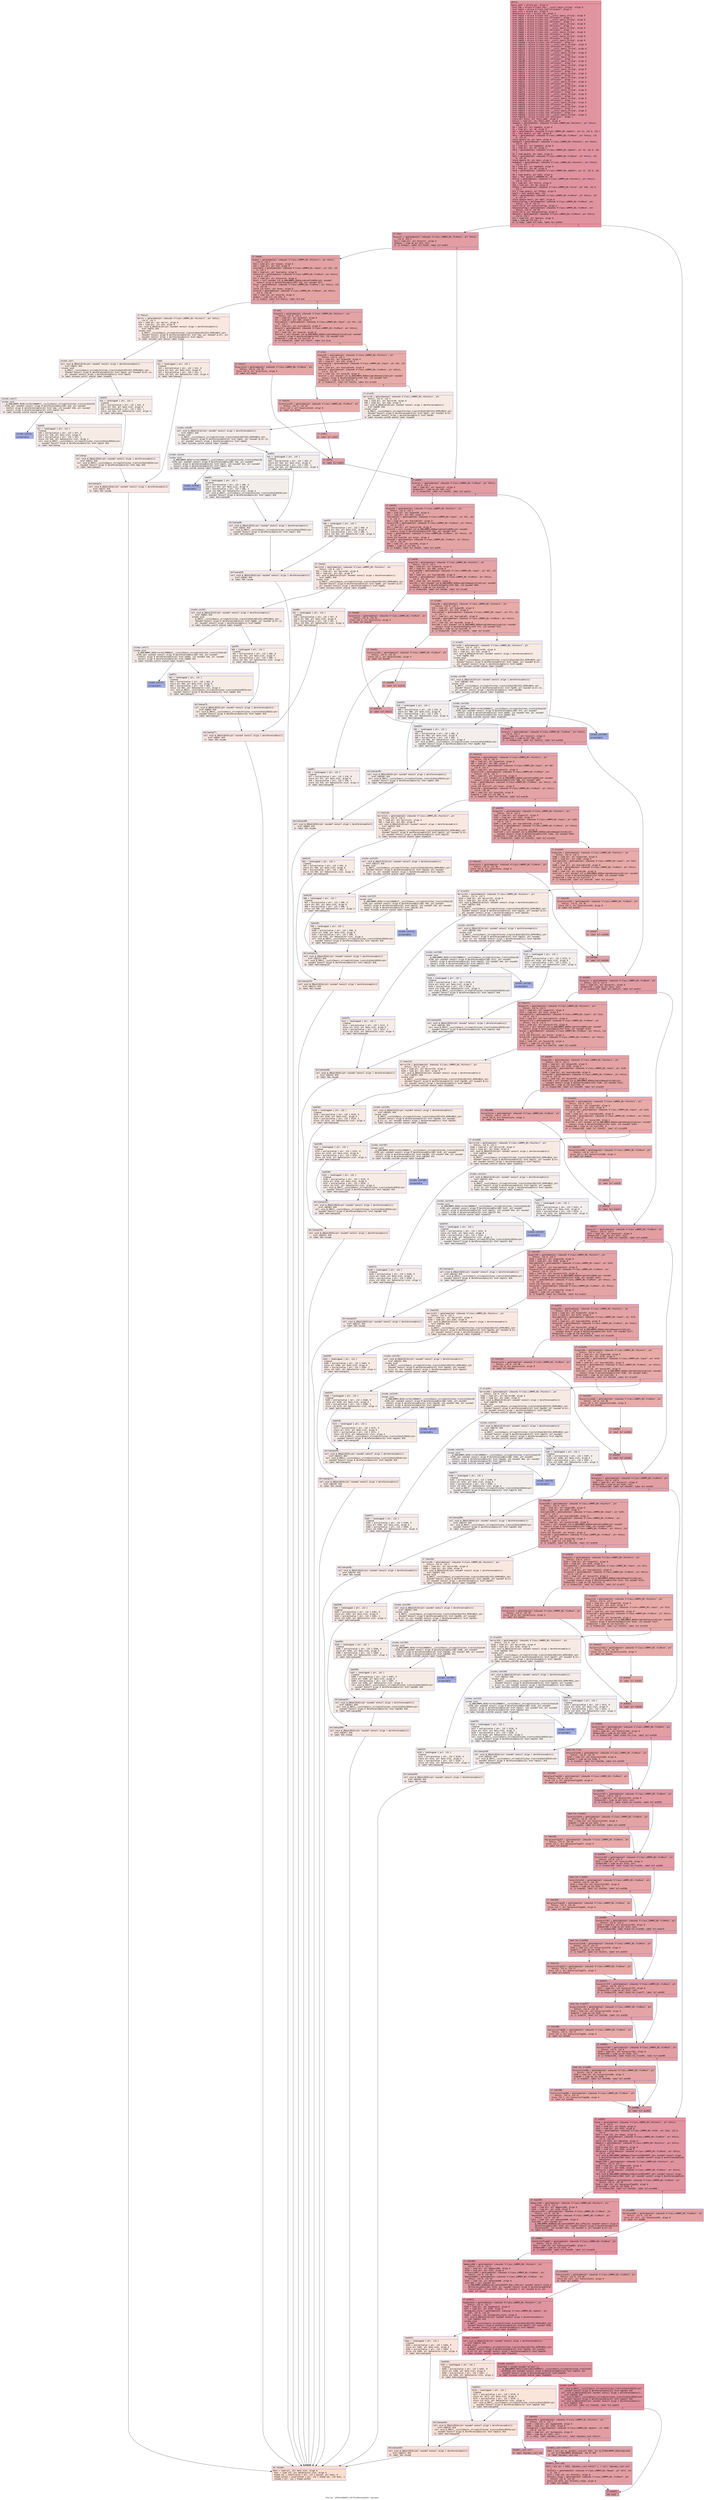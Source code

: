 digraph "CFG for '_ZN9LAMMPS_NS7FixMove4initEv' function" {
	label="CFG for '_ZN9LAMMPS_NS7FixMove4initEv' function";

	Node0x55ac3c13adf0 [shape=record,color="#b70d28ff", style=filled, fillcolor="#b70d2870" fontname="Courier",label="{entry:\l|  %this.addr = alloca ptr, align 8\l  %ref.tmp = alloca %\"class.std::__cxx11::basic_string\", align 8\l  %ref.tmp13 = alloca %\"class.std::allocator\", align 1\l  %exn.slot = alloca ptr, align 8\l  %ehselector.slot = alloca i32, align 4\l  %ref.tmp14 = alloca %\"class.std::__cxx11::basic_string\", align 8\l  %ref.tmp15 = alloca %\"class.std::allocator\", align 1\l  %ref.tmp37 = alloca %\"class.std::__cxx11::basic_string\", align 8\l  %ref.tmp38 = alloca %\"class.std::allocator\", align 1\l  %ref.tmp41 = alloca %\"class.std::__cxx11::basic_string\", align 8\l  %ref.tmp42 = alloca %\"class.std::allocator\", align 1\l  %ref.tmp64 = alloca %\"class.std::__cxx11::basic_string\", align 8\l  %ref.tmp65 = alloca %\"class.std::allocator\", align 1\l  %ref.tmp68 = alloca %\"class.std::__cxx11::basic_string\", align 8\l  %ref.tmp69 = alloca %\"class.std::allocator\", align 1\l  %ref.tmp95 = alloca %\"class.std::__cxx11::basic_string\", align 8\l  %ref.tmp96 = alloca %\"class.std::allocator\", align 1\l  %ref.tmp99 = alloca %\"class.std::__cxx11::basic_string\", align 8\l  %ref.tmp100 = alloca %\"class.std::allocator\", align 1\l  %ref.tmp122 = alloca %\"class.std::__cxx11::basic_string\", align 8\l  %ref.tmp123 = alloca %\"class.std::allocator\", align 1\l  %ref.tmp126 = alloca %\"class.std::__cxx11::basic_string\", align 8\l  %ref.tmp127 = alloca %\"class.std::allocator\", align 1\l  %ref.tmp153 = alloca %\"class.std::__cxx11::basic_string\", align 8\l  %ref.tmp154 = alloca %\"class.std::allocator\", align 1\l  %ref.tmp157 = alloca %\"class.std::__cxx11::basic_string\", align 8\l  %ref.tmp158 = alloca %\"class.std::allocator\", align 1\l  %ref.tmp180 = alloca %\"class.std::__cxx11::basic_string\", align 8\l  %ref.tmp181 = alloca %\"class.std::allocator\", align 1\l  %ref.tmp184 = alloca %\"class.std::__cxx11::basic_string\", align 8\l  %ref.tmp185 = alloca %\"class.std::allocator\", align 1\l  %ref.tmp211 = alloca %\"class.std::__cxx11::basic_string\", align 8\l  %ref.tmp212 = alloca %\"class.std::allocator\", align 1\l  %ref.tmp215 = alloca %\"class.std::__cxx11::basic_string\", align 8\l  %ref.tmp216 = alloca %\"class.std::allocator\", align 1\l  %ref.tmp238 = alloca %\"class.std::__cxx11::basic_string\", align 8\l  %ref.tmp239 = alloca %\"class.std::allocator\", align 1\l  %ref.tmp242 = alloca %\"class.std::__cxx11::basic_string\", align 8\l  %ref.tmp243 = alloca %\"class.std::allocator\", align 1\l  %ref.tmp269 = alloca %\"class.std::__cxx11::basic_string\", align 8\l  %ref.tmp270 = alloca %\"class.std::allocator\", align 1\l  %ref.tmp273 = alloca %\"class.std::__cxx11::basic_string\", align 8\l  %ref.tmp274 = alloca %\"class.std::allocator\", align 1\l  %ref.tmp296 = alloca %\"class.std::__cxx11::basic_string\", align 8\l  %ref.tmp297 = alloca %\"class.std::allocator\", align 1\l  %ref.tmp300 = alloca %\"class.std::__cxx11::basic_string\", align 8\l  %ref.tmp301 = alloca %\"class.std::allocator\", align 1\l  %ref.tmp327 = alloca %\"class.std::__cxx11::basic_string\", align 8\l  %ref.tmp328 = alloca %\"class.std::allocator\", align 1\l  %ref.tmp331 = alloca %\"class.std::__cxx11::basic_string\", align 8\l  %ref.tmp332 = alloca %\"class.std::allocator\", align 1\l  %ref.tmp413 = alloca %\"class.std::__cxx11::basic_string\", align 8\l  %ref.tmp415 = alloca %\"class.std::allocator\", align 1\l  %ref.tmp418 = alloca %\"class.std::__cxx11::basic_string\", align 8\l  %ref.tmp419 = alloca %\"class.std::allocator\", align 1\l  store ptr %this, ptr %this.addr, align 8\l  %this1 = load ptr, ptr %this.addr, align 8\l  %update = getelementptr inbounds %\"class.LAMMPS_NS::Pointers\", ptr %this1,\l... i32 0, i32 7\l  %0 = load ptr, ptr %update, align 8\l  %1 = load ptr, ptr %0, align 8\l  %dt = getelementptr inbounds %\"class.LAMMPS_NS::Update\", ptr %1, i32 0, i32 1\l  %2 = load double, ptr %dt, align 8\l  %dt2 = getelementptr inbounds %\"class.LAMMPS_NS::FixMove\", ptr %this1, i32\l... 0, i32 25\l  store double %2, ptr %dt2, align 8\l  %update3 = getelementptr inbounds %\"class.LAMMPS_NS::Pointers\", ptr %this1,\l... i32 0, i32 7\l  %3 = load ptr, ptr %update3, align 8\l  %4 = load ptr, ptr %3, align 8\l  %dt4 = getelementptr inbounds %\"class.LAMMPS_NS::Update\", ptr %4, i32 0, i32\l... 1\l  %5 = load double, ptr %dt4, align 8\l  %dtv = getelementptr inbounds %\"class.LAMMPS_NS::FixMove\", ptr %this1, i32\l... 0, i32 26\l  store double %5, ptr %dtv, align 8\l  %update5 = getelementptr inbounds %\"class.LAMMPS_NS::Pointers\", ptr %this1,\l... i32 0, i32 7\l  %6 = load ptr, ptr %update5, align 8\l  %7 = load ptr, ptr %6, align 8\l  %dt6 = getelementptr inbounds %\"class.LAMMPS_NS::Update\", ptr %7, i32 0, i32\l... 1\l  %8 = load double, ptr %dt6, align 8\l  %mul = fmul double 5.000000e-01, %8\l  %force = getelementptr inbounds %\"class.LAMMPS_NS::Pointers\", ptr %this1,\l... i32 0, i32 11\l  %9 = load ptr, ptr %force, align 8\l  %10 = load ptr, ptr %9, align 8\l  %ftm2v = getelementptr inbounds %\"class.LAMMPS_NS::Force\", ptr %10, i32 0,\l... i32 4\l  %11 = load double, ptr %ftm2v, align 8\l  %mul7 = fmul double %mul, %11\l  %dtf = getelementptr inbounds %\"class.LAMMPS_NS::FixMove\", ptr %this1, i32\l... 0, i32 27\l  store double %mul7, ptr %dtf, align 8\l  %velocityflag = getelementptr inbounds %\"class.LAMMPS_NS::FixMove\", ptr\l... %this1, i32 0, i32 57\l  store i32 0, ptr %velocityflag, align 4\l  %displaceflag = getelementptr inbounds %\"class.LAMMPS_NS::FixMove\", ptr\l... %this1, i32 0, i32 56\l  store i32 0, ptr %displaceflag, align 8\l  %mstyle = getelementptr inbounds %\"class.LAMMPS_NS::FixMove\", ptr %this1,\l... i32 0, i32 7\l  %12 = load i32, ptr %mstyle, align 8\l  %cmp = icmp eq i32 %12, 3\l  br i1 %cmp, label %if.then, label %if.end391\l|{<s0>T|<s1>F}}"];
	Node0x55ac3c13adf0:s0 -> Node0x55ac3c13f3a0[tooltip="entry -> if.then\nProbability 50.00%" ];
	Node0x55ac3c13adf0:s1 -> Node0x55ac3c13f410[tooltip="entry -> if.end391\nProbability 50.00%" ];
	Node0x55ac3c13f3a0 [shape=record,color="#3d50c3ff", style=filled, fillcolor="#be242e70" fontname="Courier",label="{if.then:\l|  %xvarstr = getelementptr inbounds %\"class.LAMMPS_NS::FixMove\", ptr %this1,\l... i32 0, i32 1\l  %13 = load ptr, ptr %xvarstr, align 8\l  %tobool = icmp ne ptr %13, null\l  br i1 %tobool, label %if.then8, label %if.end53\l|{<s0>T|<s1>F}}"];
	Node0x55ac3c13f3a0:s0 -> Node0x55ac3c13f750[tooltip="if.then -> if.then8\nProbability 62.50%" ];
	Node0x55ac3c13f3a0:s1 -> Node0x55ac3c13f7d0[tooltip="if.then -> if.end53\nProbability 37.50%" ];
	Node0x55ac3c13f750 [shape=record,color="#3d50c3ff", style=filled, fillcolor="#c32e3170" fontname="Courier",label="{if.then8:\l|  %input = getelementptr inbounds %\"class.LAMMPS_NS::Pointers\", ptr %this1,\l... i32 0, i32 5\l  %14 = load ptr, ptr %input, align 8\l  %15 = load ptr, ptr %14, align 8\l  %variable = getelementptr inbounds %\"class.LAMMPS_NS::Input\", ptr %15, i32\l... 0, i32 3\l  %16 = load ptr, ptr %variable, align 8\l  %xvarstr9 = getelementptr inbounds %\"class.LAMMPS_NS::FixMove\", ptr %this1,\l... i32 0, i32 1\l  %17 = load ptr, ptr %xvarstr9, align 8\l  %call = call noundef i32 @_ZN9LAMMPS_NS8Variable4findEPKc(ptr noundef\l... nonnull align 8 dereferenceable(376) %16, ptr noundef %17)\l  %xvar = getelementptr inbounds %\"class.LAMMPS_NS::FixMove\", ptr %this1, i32\l... 0, i32 28\l  store i32 %call, ptr %xvar, align 8\l  %xvar10 = getelementptr inbounds %\"class.LAMMPS_NS::FixMove\", ptr %this1,\l... i32 0, i32 28\l  %18 = load i32, ptr %xvar10, align 8\l  %cmp11 = icmp slt i32 %18, 0\l  br i1 %cmp11, label %if.then12, label %if.end\l|{<s0>T|<s1>F}}"];
	Node0x55ac3c13f750:s0 -> Node0x55ac3c140360[tooltip="if.then8 -> if.then12\nProbability 0.00%" ];
	Node0x55ac3c13f750:s1 -> Node0x55ac3c1403e0[tooltip="if.then8 -> if.end\nProbability 100.00%" ];
	Node0x55ac3c140360 [shape=record,color="#3d50c3ff", style=filled, fillcolor="#f1ccb870" fontname="Courier",label="{if.then12:\l|  %error = getelementptr inbounds %\"class.LAMMPS_NS::Pointers\", ptr %this1,\l... i32 0, i32 3\l  %19 = load ptr, ptr %error, align 8\l  %20 = load ptr, ptr %19, align 8\l  call void @_ZNSaIcEC1Ev(ptr noundef nonnull align 1 dereferenceable(1)\l... %ref.tmp13) #10\l  invoke void\l... @_ZNSt7__cxx1112basic_stringIcSt11char_traitsIcESaIcEEC2IS3_EEPKcRKS3_(ptr\l... noundef nonnull align 8 dereferenceable(32) %ref.tmp, ptr noundef @.str, ptr\l... noundef nonnull align 1 dereferenceable(1) %ref.tmp13)\l          to label %invoke.cont unwind label %lpad\l}"];
	Node0x55ac3c140360 -> Node0x55ac3c140860[tooltip="if.then12 -> invoke.cont\nProbability 50.00%" ];
	Node0x55ac3c140360 -> Node0x55ac3c1408e0[tooltip="if.then12 -> lpad\nProbability 50.00%" ];
	Node0x55ac3c140860 [shape=record,color="#3d50c3ff", style=filled, fillcolor="#eed0c070" fontname="Courier",label="{invoke.cont:\l|  call void @_ZNSaIcEC1Ev(ptr noundef nonnull align 1 dereferenceable(1)\l... %ref.tmp15) #10\l  invoke void\l... @_ZNSt7__cxx1112basic_stringIcSt11char_traitsIcESaIcEEC2IS3_EEPKcRKS3_(ptr\l... noundef nonnull align 8 dereferenceable(32) %ref.tmp14, ptr noundef @.str.21,\l... ptr noundef nonnull align 1 dereferenceable(1) %ref.tmp15)\l          to label %invoke.cont17 unwind label %lpad16\l}"];
	Node0x55ac3c140860 -> Node0x55ac3c140c00[tooltip="invoke.cont -> invoke.cont17\nProbability 50.00%" ];
	Node0x55ac3c140860 -> Node0x55ac3c140c50[tooltip="invoke.cont -> lpad16\nProbability 50.00%" ];
	Node0x55ac3c140c00 [shape=record,color="#3d50c3ff", style=filled, fillcolor="#ecd3c570" fontname="Courier",label="{invoke.cont17:\l|  invoke void\l... @_ZN9LAMMPS_NS5Error3allERKNSt7__cxx1112basic_stringIcSt11char_traitsIcESaIcEE\l...EiS8_(ptr noundef nonnull align 8 dereferenceable(196) %20, ptr noundef\l... nonnull align 8 dereferenceable(32) %ref.tmp, i32 noundef 418, ptr noundef\l... nonnull align 8 dereferenceable(32) %ref.tmp14) #11\l          to label %invoke.cont19 unwind label %lpad18\l}"];
	Node0x55ac3c140c00 -> Node0x55ac3c140bb0[tooltip="invoke.cont17 -> invoke.cont19\nProbability 0.00%" ];
	Node0x55ac3c140c00 -> Node0x55ac3c140f70[tooltip="invoke.cont17 -> lpad18\nProbability 100.00%" ];
	Node0x55ac3c140bb0 [shape=record,color="#3d50c3ff", style=filled, fillcolor="#3d50c370" fontname="Courier",label="{invoke.cont19:\l|  unreachable\l}"];
	Node0x55ac3c1408e0 [shape=record,color="#3d50c3ff", style=filled, fillcolor="#eed0c070" fontname="Courier",label="{lpad:\l|  %21 = landingpad \{ ptr, i32 \}\l          cleanup\l  %22 = extractvalue \{ ptr, i32 \} %21, 0\l  store ptr %22, ptr %exn.slot, align 8\l  %23 = extractvalue \{ ptr, i32 \} %21, 1\l  store i32 %23, ptr %ehselector.slot, align 4\l  br label %ehcleanup21\l}"];
	Node0x55ac3c1408e0 -> Node0x55ac3c13d5b0[tooltip="lpad -> ehcleanup21\nProbability 100.00%" ];
	Node0x55ac3c140c50 [shape=record,color="#3d50c3ff", style=filled, fillcolor="#ecd3c570" fontname="Courier",label="{lpad16:\l|  %24 = landingpad \{ ptr, i32 \}\l          cleanup\l  %25 = extractvalue \{ ptr, i32 \} %24, 0\l  store ptr %25, ptr %exn.slot, align 8\l  %26 = extractvalue \{ ptr, i32 \} %24, 1\l  store i32 %26, ptr %ehselector.slot, align 4\l  br label %ehcleanup\l}"];
	Node0x55ac3c140c50 -> Node0x55ac3c198ba0[tooltip="lpad16 -> ehcleanup\nProbability 100.00%" ];
	Node0x55ac3c140f70 [shape=record,color="#3d50c3ff", style=filled, fillcolor="#ecd3c570" fontname="Courier",label="{lpad18:\l|  %27 = landingpad \{ ptr, i32 \}\l          cleanup\l  %28 = extractvalue \{ ptr, i32 \} %27, 0\l  store ptr %28, ptr %exn.slot, align 8\l  %29 = extractvalue \{ ptr, i32 \} %27, 1\l  store i32 %29, ptr %ehselector.slot, align 4\l  call void @_ZNSt7__cxx1112basic_stringIcSt11char_traitsIcESaIcEED1Ev(ptr\l... noundef nonnull align 8 dereferenceable(32) %ref.tmp14) #10\l  br label %ehcleanup\l}"];
	Node0x55ac3c140f70 -> Node0x55ac3c198ba0[tooltip="lpad18 -> ehcleanup\nProbability 100.00%" ];
	Node0x55ac3c198ba0 [shape=record,color="#3d50c3ff", style=filled, fillcolor="#eed0c070" fontname="Courier",label="{ehcleanup:\l|  call void @_ZNSaIcED1Ev(ptr noundef nonnull align 1 dereferenceable(1)\l... %ref.tmp15) #10\l  call void @_ZNSt7__cxx1112basic_stringIcSt11char_traitsIcESaIcEED1Ev(ptr\l... noundef nonnull align 8 dereferenceable(32) %ref.tmp) #10\l  br label %ehcleanup21\l}"];
	Node0x55ac3c198ba0 -> Node0x55ac3c13d5b0[tooltip="ehcleanup -> ehcleanup21\nProbability 100.00%" ];
	Node0x55ac3c13d5b0 [shape=record,color="#3d50c3ff", style=filled, fillcolor="#f1ccb870" fontname="Courier",label="{ehcleanup21:\l|  call void @_ZNSaIcED1Ev(ptr noundef nonnull align 1 dereferenceable(1)\l... %ref.tmp13) #10\l  br label %eh.resume\l}"];
	Node0x55ac3c13d5b0 -> Node0x55ac3c199450[tooltip="ehcleanup21 -> eh.resume\nProbability 100.00%" ];
	Node0x55ac3c1403e0 [shape=record,color="#3d50c3ff", style=filled, fillcolor="#c32e3170" fontname="Courier",label="{if.end:\l|  %input22 = getelementptr inbounds %\"class.LAMMPS_NS::Pointers\", ptr\l... %this1, i32 0, i32 5\l  %30 = load ptr, ptr %input22, align 8\l  %31 = load ptr, ptr %30, align 8\l  %variable23 = getelementptr inbounds %\"class.LAMMPS_NS::Input\", ptr %31, i32\l... 0, i32 3\l  %32 = load ptr, ptr %variable23, align 8\l  %xvar24 = getelementptr inbounds %\"class.LAMMPS_NS::FixMove\", ptr %this1,\l... i32 0, i32 28\l  %33 = load i32, ptr %xvar24, align 8\l  %call25 = call noundef i32 @_ZN9LAMMPS_NS8Variable10equalstyleEi(ptr noundef\l... nonnull align 8 dereferenceable(376) %32, i32 noundef %33)\l  %tobool26 = icmp ne i32 %call25, 0\l  br i1 %tobool26, label %if.then27, label %if.else\l|{<s0>T|<s1>F}}"];
	Node0x55ac3c1403e0:s0 -> Node0x55ac3c199c60[tooltip="if.end -> if.then27\nProbability 62.50%" ];
	Node0x55ac3c1403e0:s1 -> Node0x55ac3c199ce0[tooltip="if.end -> if.else\nProbability 37.50%" ];
	Node0x55ac3c199c60 [shape=record,color="#3d50c3ff", style=filled, fillcolor="#c5333470" fontname="Courier",label="{if.then27:\l|  %xvarstyle = getelementptr inbounds %\"class.LAMMPS_NS::FixMove\", ptr\l... %this1, i32 0, i32 34\l  store i32 0, ptr %xvarstyle, align 8\l  br label %if.end52\l}"];
	Node0x55ac3c199c60 -> Node0x55ac3c199fa0[tooltip="if.then27 -> if.end52\nProbability 100.00%" ];
	Node0x55ac3c199ce0 [shape=record,color="#3d50c3ff", style=filled, fillcolor="#cc403a70" fontname="Courier",label="{if.else:\l|  %input28 = getelementptr inbounds %\"class.LAMMPS_NS::Pointers\", ptr\l... %this1, i32 0, i32 5\l  %34 = load ptr, ptr %input28, align 8\l  %35 = load ptr, ptr %34, align 8\l  %variable29 = getelementptr inbounds %\"class.LAMMPS_NS::Input\", ptr %35, i32\l... 0, i32 3\l  %36 = load ptr, ptr %variable29, align 8\l  %xvar30 = getelementptr inbounds %\"class.LAMMPS_NS::FixMove\", ptr %this1,\l... i32 0, i32 28\l  %37 = load i32, ptr %xvar30, align 8\l  %call31 = call noundef i32 @_ZN9LAMMPS_NS8Variable9atomstyleEi(ptr noundef\l... nonnull align 8 dereferenceable(376) %36, i32 noundef %37)\l  %tobool32 = icmp ne i32 %call31, 0\l  br i1 %tobool32, label %if.then33, label %if.else35\l|{<s0>T|<s1>F}}"];
	Node0x55ac3c199ce0:s0 -> Node0x55ac3c19a800[tooltip="if.else -> if.then33\nProbability 100.00%" ];
	Node0x55ac3c199ce0:s1 -> Node0x55ac3c19a8e0[tooltip="if.else -> if.else35\nProbability 0.00%" ];
	Node0x55ac3c19a800 [shape=record,color="#3d50c3ff", style=filled, fillcolor="#cc403a70" fontname="Courier",label="{if.then33:\l|  %xvarstyle34 = getelementptr inbounds %\"class.LAMMPS_NS::FixMove\", ptr\l... %this1, i32 0, i32 34\l  store i32 1, ptr %xvarstyle34, align 8\l  br label %if.end51\l}"];
	Node0x55ac3c19a800 -> Node0x55ac3c19ac00[tooltip="if.then33 -> if.end51\nProbability 100.00%" ];
	Node0x55ac3c19a8e0 [shape=record,color="#3d50c3ff", style=filled, fillcolor="#eed0c070" fontname="Courier",label="{if.else35:\l|  %error36 = getelementptr inbounds %\"class.LAMMPS_NS::Pointers\", ptr\l... %this1, i32 0, i32 3\l  %38 = load ptr, ptr %error36, align 8\l  %39 = load ptr, ptr %38, align 8\l  call void @_ZNSaIcEC1Ev(ptr noundef nonnull align 1 dereferenceable(1)\l... %ref.tmp38) #10\l  invoke void\l... @_ZNSt7__cxx1112basic_stringIcSt11char_traitsIcESaIcEEC2IS3_EEPKcRKS3_(ptr\l... noundef nonnull align 8 dereferenceable(32) %ref.tmp37, ptr noundef @.str,\l... ptr noundef nonnull align 1 dereferenceable(1) %ref.tmp38)\l          to label %invoke.cont40 unwind label %lpad39\l}"];
	Node0x55ac3c19a8e0 -> Node0x55ac3c19b030[tooltip="if.else35 -> invoke.cont40\nProbability 50.00%" ];
	Node0x55ac3c19a8e0 -> Node0x55ac3c19b0b0[tooltip="if.else35 -> lpad39\nProbability 50.00%" ];
	Node0x55ac3c19b030 [shape=record,color="#3d50c3ff", style=filled, fillcolor="#ead5c970" fontname="Courier",label="{invoke.cont40:\l|  call void @_ZNSaIcEC1Ev(ptr noundef nonnull align 1 dereferenceable(1)\l... %ref.tmp42) #10\l  invoke void\l... @_ZNSt7__cxx1112basic_stringIcSt11char_traitsIcESaIcEEC2IS3_EEPKcRKS3_(ptr\l... noundef nonnull align 8 dereferenceable(32) %ref.tmp41, ptr noundef @.str.22,\l... ptr noundef nonnull align 1 dereferenceable(1) %ref.tmp42)\l          to label %invoke.cont44 unwind label %lpad43\l}"];
	Node0x55ac3c19b030 -> Node0x55ac3c19b430[tooltip="invoke.cont40 -> invoke.cont44\nProbability 50.00%" ];
	Node0x55ac3c19b030 -> Node0x55ac3c19b480[tooltip="invoke.cont40 -> lpad43\nProbability 50.00%" ];
	Node0x55ac3c19b430 [shape=record,color="#3d50c3ff", style=filled, fillcolor="#e5d8d170" fontname="Courier",label="{invoke.cont44:\l|  invoke void\l... @_ZN9LAMMPS_NS5Error3allERKNSt7__cxx1112basic_stringIcSt11char_traitsIcESaIcEE\l...EiS8_(ptr noundef nonnull align 8 dereferenceable(196) %39, ptr noundef\l... nonnull align 8 dereferenceable(32) %ref.tmp37, i32 noundef 424, ptr noundef\l... nonnull align 8 dereferenceable(32) %ref.tmp41) #11\l          to label %invoke.cont46 unwind label %lpad45\l}"];
	Node0x55ac3c19b430 -> Node0x55ac3c19b3e0[tooltip="invoke.cont44 -> invoke.cont46\nProbability 0.00%" ];
	Node0x55ac3c19b430 -> Node0x55ac3c19b7a0[tooltip="invoke.cont44 -> lpad45\nProbability 100.00%" ];
	Node0x55ac3c19b3e0 [shape=record,color="#3d50c3ff", style=filled, fillcolor="#3d50c370" fontname="Courier",label="{invoke.cont46:\l|  unreachable\l}"];
	Node0x55ac3c19b0b0 [shape=record,color="#3d50c3ff", style=filled, fillcolor="#ead5c970" fontname="Courier",label="{lpad39:\l|  %40 = landingpad \{ ptr, i32 \}\l          cleanup\l  %41 = extractvalue \{ ptr, i32 \} %40, 0\l  store ptr %41, ptr %exn.slot, align 8\l  %42 = extractvalue \{ ptr, i32 \} %40, 1\l  store i32 %42, ptr %ehselector.slot, align 4\l  br label %ehcleanup50\l}"];
	Node0x55ac3c19b0b0 -> Node0x55ac3c19bd60[tooltip="lpad39 -> ehcleanup50\nProbability 100.00%" ];
	Node0x55ac3c19b480 [shape=record,color="#3d50c3ff", style=filled, fillcolor="#e5d8d170" fontname="Courier",label="{lpad43:\l|  %43 = landingpad \{ ptr, i32 \}\l          cleanup\l  %44 = extractvalue \{ ptr, i32 \} %43, 0\l  store ptr %44, ptr %exn.slot, align 8\l  %45 = extractvalue \{ ptr, i32 \} %43, 1\l  store i32 %45, ptr %ehselector.slot, align 4\l  br label %ehcleanup48\l}"];
	Node0x55ac3c19b480 -> Node0x55ac3c19c0b0[tooltip="lpad43 -> ehcleanup48\nProbability 100.00%" ];
	Node0x55ac3c19b7a0 [shape=record,color="#3d50c3ff", style=filled, fillcolor="#e5d8d170" fontname="Courier",label="{lpad45:\l|  %46 = landingpad \{ ptr, i32 \}\l          cleanup\l  %47 = extractvalue \{ ptr, i32 \} %46, 0\l  store ptr %47, ptr %exn.slot, align 8\l  %48 = extractvalue \{ ptr, i32 \} %46, 1\l  store i32 %48, ptr %ehselector.slot, align 4\l  call void @_ZNSt7__cxx1112basic_stringIcSt11char_traitsIcESaIcEED1Ev(ptr\l... noundef nonnull align 8 dereferenceable(32) %ref.tmp41) #10\l  br label %ehcleanup48\l}"];
	Node0x55ac3c19b7a0 -> Node0x55ac3c19c0b0[tooltip="lpad45 -> ehcleanup48\nProbability 100.00%" ];
	Node0x55ac3c19c0b0 [shape=record,color="#3d50c3ff", style=filled, fillcolor="#ead5c970" fontname="Courier",label="{ehcleanup48:\l|  call void @_ZNSaIcED1Ev(ptr noundef nonnull align 1 dereferenceable(1)\l... %ref.tmp42) #10\l  call void @_ZNSt7__cxx1112basic_stringIcSt11char_traitsIcESaIcEED1Ev(ptr\l... noundef nonnull align 8 dereferenceable(32) %ref.tmp37) #10\l  br label %ehcleanup50\l}"];
	Node0x55ac3c19c0b0 -> Node0x55ac3c19bd60[tooltip="ehcleanup48 -> ehcleanup50\nProbability 100.00%" ];
	Node0x55ac3c19bd60 [shape=record,color="#3d50c3ff", style=filled, fillcolor="#eed0c070" fontname="Courier",label="{ehcleanup50:\l|  call void @_ZNSaIcED1Ev(ptr noundef nonnull align 1 dereferenceable(1)\l... %ref.tmp38) #10\l  br label %eh.resume\l}"];
	Node0x55ac3c19bd60 -> Node0x55ac3c199450[tooltip="ehcleanup50 -> eh.resume\nProbability 100.00%" ];
	Node0x55ac3c19ac00 [shape=record,color="#3d50c3ff", style=filled, fillcolor="#cc403a70" fontname="Courier",label="{if.end51:\l|  br label %if.end52\l}"];
	Node0x55ac3c19ac00 -> Node0x55ac3c199fa0[tooltip="if.end51 -> if.end52\nProbability 100.00%" ];
	Node0x55ac3c199fa0 [shape=record,color="#3d50c3ff", style=filled, fillcolor="#c32e3170" fontname="Courier",label="{if.end52:\l|  br label %if.end53\l}"];
	Node0x55ac3c199fa0 -> Node0x55ac3c13f7d0[tooltip="if.end52 -> if.end53\nProbability 100.00%" ];
	Node0x55ac3c13f7d0 [shape=record,color="#3d50c3ff", style=filled, fillcolor="#be242e70" fontname="Courier",label="{if.end53:\l|  %yvarstr = getelementptr inbounds %\"class.LAMMPS_NS::FixMove\", ptr %this1,\l... i32 0, i32 2\l  %49 = load ptr, ptr %yvarstr, align 8\l  %tobool54 = icmp ne ptr %49, null\l  br i1 %tobool54, label %if.then55, label %if.end111\l|{<s0>T|<s1>F}}"];
	Node0x55ac3c13f7d0:s0 -> Node0x55ac3c19d490[tooltip="if.end53 -> if.then55\nProbability 62.50%" ];
	Node0x55ac3c13f7d0:s1 -> Node0x55ac3c19d510[tooltip="if.end53 -> if.end111\nProbability 37.50%" ];
	Node0x55ac3c19d490 [shape=record,color="#3d50c3ff", style=filled, fillcolor="#c32e3170" fontname="Courier",label="{if.then55:\l|  %input56 = getelementptr inbounds %\"class.LAMMPS_NS::Pointers\", ptr\l... %this1, i32 0, i32 5\l  %50 = load ptr, ptr %input56, align 8\l  %51 = load ptr, ptr %50, align 8\l  %variable57 = getelementptr inbounds %\"class.LAMMPS_NS::Input\", ptr %51, i32\l... 0, i32 3\l  %52 = load ptr, ptr %variable57, align 8\l  %yvarstr58 = getelementptr inbounds %\"class.LAMMPS_NS::FixMove\", ptr %this1,\l... i32 0, i32 2\l  %53 = load ptr, ptr %yvarstr58, align 8\l  %call59 = call noundef i32 @_ZN9LAMMPS_NS8Variable4findEPKc(ptr noundef\l... nonnull align 8 dereferenceable(376) %52, ptr noundef %53)\l  %yvar = getelementptr inbounds %\"class.LAMMPS_NS::FixMove\", ptr %this1, i32\l... 0, i32 29\l  store i32 %call59, ptr %yvar, align 4\l  %yvar60 = getelementptr inbounds %\"class.LAMMPS_NS::FixMove\", ptr %this1,\l... i32 0, i32 29\l  %54 = load i32, ptr %yvar60, align 4\l  %cmp61 = icmp slt i32 %54, 0\l  br i1 %cmp61, label %if.then62, label %if.end78\l|{<s0>T|<s1>F}}"];
	Node0x55ac3c19d490:s0 -> Node0x55ac3c19e020[tooltip="if.then55 -> if.then62\nProbability 0.00%" ];
	Node0x55ac3c19d490:s1 -> Node0x55ac3c19e070[tooltip="if.then55 -> if.end78\nProbability 100.00%" ];
	Node0x55ac3c19e020 [shape=record,color="#3d50c3ff", style=filled, fillcolor="#f1ccb870" fontname="Courier",label="{if.then62:\l|  %error63 = getelementptr inbounds %\"class.LAMMPS_NS::Pointers\", ptr\l... %this1, i32 0, i32 3\l  %55 = load ptr, ptr %error63, align 8\l  %56 = load ptr, ptr %55, align 8\l  call void @_ZNSaIcEC1Ev(ptr noundef nonnull align 1 dereferenceable(1)\l... %ref.tmp65) #10\l  invoke void\l... @_ZNSt7__cxx1112basic_stringIcSt11char_traitsIcESaIcEEC2IS3_EEPKcRKS3_(ptr\l... noundef nonnull align 8 dereferenceable(32) %ref.tmp64, ptr noundef @.str,\l... ptr noundef nonnull align 1 dereferenceable(1) %ref.tmp65)\l          to label %invoke.cont67 unwind label %lpad66\l}"];
	Node0x55ac3c19e020 -> Node0x55ac3c19e500[tooltip="if.then62 -> invoke.cont67\nProbability 50.00%" ];
	Node0x55ac3c19e020 -> Node0x55ac3c19e580[tooltip="if.then62 -> lpad66\nProbability 50.00%" ];
	Node0x55ac3c19e500 [shape=record,color="#3d50c3ff", style=filled, fillcolor="#eed0c070" fontname="Courier",label="{invoke.cont67:\l|  call void @_ZNSaIcEC1Ev(ptr noundef nonnull align 1 dereferenceable(1)\l... %ref.tmp69) #10\l  invoke void\l... @_ZNSt7__cxx1112basic_stringIcSt11char_traitsIcESaIcEEC2IS3_EEPKcRKS3_(ptr\l... noundef nonnull align 8 dereferenceable(32) %ref.tmp68, ptr noundef @.str.21,\l... ptr noundef nonnull align 1 dereferenceable(1) %ref.tmp69)\l          to label %invoke.cont71 unwind label %lpad70\l}"];
	Node0x55ac3c19e500 -> Node0x55ac3c19e8a0[tooltip="invoke.cont67 -> invoke.cont71\nProbability 50.00%" ];
	Node0x55ac3c19e500 -> Node0x55ac3c19e8f0[tooltip="invoke.cont67 -> lpad70\nProbability 50.00%" ];
	Node0x55ac3c19e8a0 [shape=record,color="#3d50c3ff", style=filled, fillcolor="#ecd3c570" fontname="Courier",label="{invoke.cont71:\l|  invoke void\l... @_ZN9LAMMPS_NS5Error3allERKNSt7__cxx1112basic_stringIcSt11char_traitsIcESaIcEE\l...EiS8_(ptr noundef nonnull align 8 dereferenceable(196) %56, ptr noundef\l... nonnull align 8 dereferenceable(32) %ref.tmp64, i32 noundef 428, ptr noundef\l... nonnull align 8 dereferenceable(32) %ref.tmp68) #11\l          to label %invoke.cont73 unwind label %lpad72\l}"];
	Node0x55ac3c19e8a0 -> Node0x55ac3c19e850[tooltip="invoke.cont71 -> invoke.cont73\nProbability 0.00%" ];
	Node0x55ac3c19e8a0 -> Node0x55ac3c19eb50[tooltip="invoke.cont71 -> lpad72\nProbability 100.00%" ];
	Node0x55ac3c19e850 [shape=record,color="#3d50c3ff", style=filled, fillcolor="#3d50c370" fontname="Courier",label="{invoke.cont73:\l|  unreachable\l}"];
	Node0x55ac3c19e580 [shape=record,color="#3d50c3ff", style=filled, fillcolor="#eed0c070" fontname="Courier",label="{lpad66:\l|  %57 = landingpad \{ ptr, i32 \}\l          cleanup\l  %58 = extractvalue \{ ptr, i32 \} %57, 0\l  store ptr %58, ptr %exn.slot, align 8\l  %59 = extractvalue \{ ptr, i32 \} %57, 1\l  store i32 %59, ptr %ehselector.slot, align 4\l  br label %ehcleanup77\l}"];
	Node0x55ac3c19e580 -> Node0x55ac3c19f110[tooltip="lpad66 -> ehcleanup77\nProbability 100.00%" ];
	Node0x55ac3c19e8f0 [shape=record,color="#3d50c3ff", style=filled, fillcolor="#ecd3c570" fontname="Courier",label="{lpad70:\l|  %60 = landingpad \{ ptr, i32 \}\l          cleanup\l  %61 = extractvalue \{ ptr, i32 \} %60, 0\l  store ptr %61, ptr %exn.slot, align 8\l  %62 = extractvalue \{ ptr, i32 \} %60, 1\l  store i32 %62, ptr %ehselector.slot, align 4\l  br label %ehcleanup75\l}"];
	Node0x55ac3c19e8f0 -> Node0x55ac3c19f460[tooltip="lpad70 -> ehcleanup75\nProbability 100.00%" ];
	Node0x55ac3c19eb50 [shape=record,color="#3d50c3ff", style=filled, fillcolor="#ecd3c570" fontname="Courier",label="{lpad72:\l|  %63 = landingpad \{ ptr, i32 \}\l          cleanup\l  %64 = extractvalue \{ ptr, i32 \} %63, 0\l  store ptr %64, ptr %exn.slot, align 8\l  %65 = extractvalue \{ ptr, i32 \} %63, 1\l  store i32 %65, ptr %ehselector.slot, align 4\l  call void @_ZNSt7__cxx1112basic_stringIcSt11char_traitsIcESaIcEED1Ev(ptr\l... noundef nonnull align 8 dereferenceable(32) %ref.tmp68) #10\l  br label %ehcleanup75\l}"];
	Node0x55ac3c19eb50 -> Node0x55ac3c19f460[tooltip="lpad72 -> ehcleanup75\nProbability 100.00%" ];
	Node0x55ac3c19f460 [shape=record,color="#3d50c3ff", style=filled, fillcolor="#eed0c070" fontname="Courier",label="{ehcleanup75:\l|  call void @_ZNSaIcED1Ev(ptr noundef nonnull align 1 dereferenceable(1)\l... %ref.tmp69) #10\l  call void @_ZNSt7__cxx1112basic_stringIcSt11char_traitsIcESaIcEED1Ev(ptr\l... noundef nonnull align 8 dereferenceable(32) %ref.tmp64) #10\l  br label %ehcleanup77\l}"];
	Node0x55ac3c19f460 -> Node0x55ac3c19f110[tooltip="ehcleanup75 -> ehcleanup77\nProbability 100.00%" ];
	Node0x55ac3c19f110 [shape=record,color="#3d50c3ff", style=filled, fillcolor="#f1ccb870" fontname="Courier",label="{ehcleanup77:\l|  call void @_ZNSaIcED1Ev(ptr noundef nonnull align 1 dereferenceable(1)\l... %ref.tmp65) #10\l  br label %eh.resume\l}"];
	Node0x55ac3c19f110 -> Node0x55ac3c199450[tooltip="ehcleanup77 -> eh.resume\nProbability 100.00%" ];
	Node0x55ac3c19e070 [shape=record,color="#3d50c3ff", style=filled, fillcolor="#c32e3170" fontname="Courier",label="{if.end78:\l|  %input79 = getelementptr inbounds %\"class.LAMMPS_NS::Pointers\", ptr\l... %this1, i32 0, i32 5\l  %66 = load ptr, ptr %input79, align 8\l  %67 = load ptr, ptr %66, align 8\l  %variable80 = getelementptr inbounds %\"class.LAMMPS_NS::Input\", ptr %67, i32\l... 0, i32 3\l  %68 = load ptr, ptr %variable80, align 8\l  %yvar81 = getelementptr inbounds %\"class.LAMMPS_NS::FixMove\", ptr %this1,\l... i32 0, i32 29\l  %69 = load i32, ptr %yvar81, align 4\l  %call82 = call noundef i32 @_ZN9LAMMPS_NS8Variable10equalstyleEi(ptr noundef\l... nonnull align 8 dereferenceable(376) %68, i32 noundef %69)\l  %tobool83 = icmp ne i32 %call82, 0\l  br i1 %tobool83, label %if.then84, label %if.else85\l|{<s0>T|<s1>F}}"];
	Node0x55ac3c19e070:s0 -> Node0x55ac3c1a0420[tooltip="if.end78 -> if.then84\nProbability 62.50%" ];
	Node0x55ac3c19e070:s1 -> Node0x55ac3c1a0470[tooltip="if.end78 -> if.else85\nProbability 37.50%" ];
	Node0x55ac3c1a0420 [shape=record,color="#3d50c3ff", style=filled, fillcolor="#c5333470" fontname="Courier",label="{if.then84:\l|  %yvarstyle = getelementptr inbounds %\"class.LAMMPS_NS::FixMove\", ptr\l... %this1, i32 0, i32 35\l  store i32 0, ptr %yvarstyle, align 4\l  br label %if.end110\l}"];
	Node0x55ac3c1a0420 -> Node0x55ac3c1a0730[tooltip="if.then84 -> if.end110\nProbability 100.00%" ];
	Node0x55ac3c1a0470 [shape=record,color="#3d50c3ff", style=filled, fillcolor="#cc403a70" fontname="Courier",label="{if.else85:\l|  %input86 = getelementptr inbounds %\"class.LAMMPS_NS::Pointers\", ptr\l... %this1, i32 0, i32 5\l  %70 = load ptr, ptr %input86, align 8\l  %71 = load ptr, ptr %70, align 8\l  %variable87 = getelementptr inbounds %\"class.LAMMPS_NS::Input\", ptr %71, i32\l... 0, i32 3\l  %72 = load ptr, ptr %variable87, align 8\l  %yvar88 = getelementptr inbounds %\"class.LAMMPS_NS::FixMove\", ptr %this1,\l... i32 0, i32 29\l  %73 = load i32, ptr %yvar88, align 4\l  %call89 = call noundef i32 @_ZN9LAMMPS_NS8Variable9atomstyleEi(ptr noundef\l... nonnull align 8 dereferenceable(376) %72, i32 noundef %73)\l  %tobool90 = icmp ne i32 %call89, 0\l  br i1 %tobool90, label %if.then91, label %if.else93\l|{<s0>T|<s1>F}}"];
	Node0x55ac3c1a0470:s0 -> Node0x55ac3c1a0ef0[tooltip="if.else85 -> if.then91\nProbability 100.00%" ];
	Node0x55ac3c1a0470:s1 -> Node0x55ac3c1a0f40[tooltip="if.else85 -> if.else93\nProbability 0.00%" ];
	Node0x55ac3c1a0ef0 [shape=record,color="#3d50c3ff", style=filled, fillcolor="#cc403a70" fontname="Courier",label="{if.then91:\l|  %yvarstyle92 = getelementptr inbounds %\"class.LAMMPS_NS::FixMove\", ptr\l... %this1, i32 0, i32 35\l  store i32 1, ptr %yvarstyle92, align 4\l  br label %if.end109\l}"];
	Node0x55ac3c1a0ef0 -> Node0x55ac3c1a1200[tooltip="if.then91 -> if.end109\nProbability 100.00%" ];
	Node0x55ac3c1a0f40 [shape=record,color="#3d50c3ff", style=filled, fillcolor="#eed0c070" fontname="Courier",label="{if.else93:\l|  %error94 = getelementptr inbounds %\"class.LAMMPS_NS::Pointers\", ptr\l... %this1, i32 0, i32 3\l  %74 = load ptr, ptr %error94, align 8\l  %75 = load ptr, ptr %74, align 8\l  call void @_ZNSaIcEC1Ev(ptr noundef nonnull align 1 dereferenceable(1)\l... %ref.tmp96) #10\l  invoke void\l... @_ZNSt7__cxx1112basic_stringIcSt11char_traitsIcESaIcEEC2IS3_EEPKcRKS3_(ptr\l... noundef nonnull align 8 dereferenceable(32) %ref.tmp95, ptr noundef @.str,\l... ptr noundef nonnull align 1 dereferenceable(1) %ref.tmp96)\l          to label %invoke.cont98 unwind label %lpad97\l}"];
	Node0x55ac3c1a0f40 -> Node0x55ac3c1a1630[tooltip="if.else93 -> invoke.cont98\nProbability 50.00%" ];
	Node0x55ac3c1a0f40 -> Node0x55ac3c1a16b0[tooltip="if.else93 -> lpad97\nProbability 50.00%" ];
	Node0x55ac3c1a1630 [shape=record,color="#3d50c3ff", style=filled, fillcolor="#ead5c970" fontname="Courier",label="{invoke.cont98:\l|  call void @_ZNSaIcEC1Ev(ptr noundef nonnull align 1 dereferenceable(1)\l... %ref.tmp100) #10\l  invoke void\l... @_ZNSt7__cxx1112basic_stringIcSt11char_traitsIcESaIcEEC2IS3_EEPKcRKS3_(ptr\l... noundef nonnull align 8 dereferenceable(32) %ref.tmp99, ptr noundef @.str.22,\l... ptr noundef nonnull align 1 dereferenceable(1) %ref.tmp100)\l          to label %invoke.cont102 unwind label %lpad101\l}"];
	Node0x55ac3c1a1630 -> Node0x55ac3c1a19d0[tooltip="invoke.cont98 -> invoke.cont102\nProbability 50.00%" ];
	Node0x55ac3c1a1630 -> Node0x55ac3c1a1a20[tooltip="invoke.cont98 -> lpad101\nProbability 50.00%" ];
	Node0x55ac3c1a19d0 [shape=record,color="#3d50c3ff", style=filled, fillcolor="#e5d8d170" fontname="Courier",label="{invoke.cont102:\l|  invoke void\l... @_ZN9LAMMPS_NS5Error3allERKNSt7__cxx1112basic_stringIcSt11char_traitsIcESaIcEE\l...EiS8_(ptr noundef nonnull align 8 dereferenceable(196) %75, ptr noundef\l... nonnull align 8 dereferenceable(32) %ref.tmp95, i32 noundef 434, ptr noundef\l... nonnull align 8 dereferenceable(32) %ref.tmp99) #11\l          to label %invoke.cont104 unwind label %lpad103\l}"];
	Node0x55ac3c1a19d0 -> Node0x55ac3c1a1980[tooltip="invoke.cont102 -> invoke.cont104\nProbability 0.00%" ];
	Node0x55ac3c1a19d0 -> Node0x55ac3c1a1d40[tooltip="invoke.cont102 -> lpad103\nProbability 100.00%" ];
	Node0x55ac3c1a1980 [shape=record,color="#3d50c3ff", style=filled, fillcolor="#3d50c370" fontname="Courier",label="{invoke.cont104:\l|  unreachable\l}"];
	Node0x55ac3c1a16b0 [shape=record,color="#3d50c3ff", style=filled, fillcolor="#ead5c970" fontname="Courier",label="{lpad97:\l|  %76 = landingpad \{ ptr, i32 \}\l          cleanup\l  %77 = extractvalue \{ ptr, i32 \} %76, 0\l  store ptr %77, ptr %exn.slot, align 8\l  %78 = extractvalue \{ ptr, i32 \} %76, 1\l  store i32 %78, ptr %ehselector.slot, align 4\l  br label %ehcleanup108\l}"];
	Node0x55ac3c1a16b0 -> Node0x55ac3c1a2300[tooltip="lpad97 -> ehcleanup108\nProbability 100.00%" ];
	Node0x55ac3c1a1a20 [shape=record,color="#3d50c3ff", style=filled, fillcolor="#e5d8d170" fontname="Courier",label="{lpad101:\l|  %79 = landingpad \{ ptr, i32 \}\l          cleanup\l  %80 = extractvalue \{ ptr, i32 \} %79, 0\l  store ptr %80, ptr %exn.slot, align 8\l  %81 = extractvalue \{ ptr, i32 \} %79, 1\l  store i32 %81, ptr %ehselector.slot, align 4\l  br label %ehcleanup106\l}"];
	Node0x55ac3c1a1a20 -> Node0x55ac3c1a2650[tooltip="lpad101 -> ehcleanup106\nProbability 100.00%" ];
	Node0x55ac3c1a1d40 [shape=record,color="#3d50c3ff", style=filled, fillcolor="#e5d8d170" fontname="Courier",label="{lpad103:\l|  %82 = landingpad \{ ptr, i32 \}\l          cleanup\l  %83 = extractvalue \{ ptr, i32 \} %82, 0\l  store ptr %83, ptr %exn.slot, align 8\l  %84 = extractvalue \{ ptr, i32 \} %82, 1\l  store i32 %84, ptr %ehselector.slot, align 4\l  call void @_ZNSt7__cxx1112basic_stringIcSt11char_traitsIcESaIcEED1Ev(ptr\l... noundef nonnull align 8 dereferenceable(32) %ref.tmp99) #10\l  br label %ehcleanup106\l}"];
	Node0x55ac3c1a1d40 -> Node0x55ac3c1a2650[tooltip="lpad103 -> ehcleanup106\nProbability 100.00%" ];
	Node0x55ac3c1a2650 [shape=record,color="#3d50c3ff", style=filled, fillcolor="#ead5c970" fontname="Courier",label="{ehcleanup106:\l|  call void @_ZNSaIcED1Ev(ptr noundef nonnull align 1 dereferenceable(1)\l... %ref.tmp100) #10\l  call void @_ZNSt7__cxx1112basic_stringIcSt11char_traitsIcESaIcEED1Ev(ptr\l... noundef nonnull align 8 dereferenceable(32) %ref.tmp95) #10\l  br label %ehcleanup108\l}"];
	Node0x55ac3c1a2650 -> Node0x55ac3c1a2300[tooltip="ehcleanup106 -> ehcleanup108\nProbability 100.00%" ];
	Node0x55ac3c1a2300 [shape=record,color="#3d50c3ff", style=filled, fillcolor="#eed0c070" fontname="Courier",label="{ehcleanup108:\l|  call void @_ZNSaIcED1Ev(ptr noundef nonnull align 1 dereferenceable(1)\l... %ref.tmp96) #10\l  br label %eh.resume\l}"];
	Node0x55ac3c1a2300 -> Node0x55ac3c199450[tooltip="ehcleanup108 -> eh.resume\nProbability 100.00%" ];
	Node0x55ac3c1a1200 [shape=record,color="#3d50c3ff", style=filled, fillcolor="#cc403a70" fontname="Courier",label="{if.end109:\l|  br label %if.end110\l}"];
	Node0x55ac3c1a1200 -> Node0x55ac3c1a0730[tooltip="if.end109 -> if.end110\nProbability 100.00%" ];
	Node0x55ac3c1a0730 [shape=record,color="#3d50c3ff", style=filled, fillcolor="#c32e3170" fontname="Courier",label="{if.end110:\l|  br label %if.end111\l}"];
	Node0x55ac3c1a0730 -> Node0x55ac3c19d510[tooltip="if.end110 -> if.end111\nProbability 100.00%" ];
	Node0x55ac3c19d510 [shape=record,color="#3d50c3ff", style=filled, fillcolor="#be242e70" fontname="Courier",label="{if.end111:\l|  %zvarstr = getelementptr inbounds %\"class.LAMMPS_NS::FixMove\", ptr %this1,\l... i32 0, i32 3\l  %85 = load ptr, ptr %zvarstr, align 8\l  %tobool112 = icmp ne ptr %85, null\l  br i1 %tobool112, label %if.then113, label %if.end169\l|{<s0>T|<s1>F}}"];
	Node0x55ac3c19d510:s0 -> Node0x55ac3c1a3220[tooltip="if.end111 -> if.then113\nProbability 62.50%" ];
	Node0x55ac3c19d510:s1 -> Node0x55ac3c1a32a0[tooltip="if.end111 -> if.end169\nProbability 37.50%" ];
	Node0x55ac3c1a3220 [shape=record,color="#3d50c3ff", style=filled, fillcolor="#c32e3170" fontname="Courier",label="{if.then113:\l|  %input114 = getelementptr inbounds %\"class.LAMMPS_NS::Pointers\", ptr\l... %this1, i32 0, i32 5\l  %86 = load ptr, ptr %input114, align 8\l  %87 = load ptr, ptr %86, align 8\l  %variable115 = getelementptr inbounds %\"class.LAMMPS_NS::Input\", ptr %87,\l... i32 0, i32 3\l  %88 = load ptr, ptr %variable115, align 8\l  %zvarstr116 = getelementptr inbounds %\"class.LAMMPS_NS::FixMove\", ptr\l... %this1, i32 0, i32 3\l  %89 = load ptr, ptr %zvarstr116, align 8\l  %call117 = call noundef i32 @_ZN9LAMMPS_NS8Variable4findEPKc(ptr noundef\l... nonnull align 8 dereferenceable(376) %88, ptr noundef %89)\l  %zvar = getelementptr inbounds %\"class.LAMMPS_NS::FixMove\", ptr %this1, i32\l... 0, i32 30\l  store i32 %call117, ptr %zvar, align 8\l  %zvar118 = getelementptr inbounds %\"class.LAMMPS_NS::FixMove\", ptr %this1,\l... i32 0, i32 30\l  %90 = load i32, ptr %zvar118, align 8\l  %cmp119 = icmp slt i32 %90, 0\l  br i1 %cmp119, label %if.then120, label %if.end136\l|{<s0>T|<s1>F}}"];
	Node0x55ac3c1a3220:s0 -> Node0x55ac3c1a3dc0[tooltip="if.then113 -> if.then120\nProbability 0.00%" ];
	Node0x55ac3c1a3220:s1 -> Node0x55ac3c1a3e10[tooltip="if.then113 -> if.end136\nProbability 100.00%" ];
	Node0x55ac3c1a3dc0 [shape=record,color="#3d50c3ff", style=filled, fillcolor="#f1ccb870" fontname="Courier",label="{if.then120:\l|  %error121 = getelementptr inbounds %\"class.LAMMPS_NS::Pointers\", ptr\l... %this1, i32 0, i32 3\l  %91 = load ptr, ptr %error121, align 8\l  %92 = load ptr, ptr %91, align 8\l  call void @_ZNSaIcEC1Ev(ptr noundef nonnull align 1 dereferenceable(1)\l... %ref.tmp123) #10\l  invoke void\l... @_ZNSt7__cxx1112basic_stringIcSt11char_traitsIcESaIcEEC2IS3_EEPKcRKS3_(ptr\l... noundef nonnull align 8 dereferenceable(32) %ref.tmp122, ptr noundef @.str,\l... ptr noundef nonnull align 1 dereferenceable(1) %ref.tmp123)\l          to label %invoke.cont125 unwind label %lpad124\l}"];
	Node0x55ac3c1a3dc0 -> Node0x55ac3c1a42b0[tooltip="if.then120 -> invoke.cont125\nProbability 50.00%" ];
	Node0x55ac3c1a3dc0 -> Node0x55ac3c1a4330[tooltip="if.then120 -> lpad124\nProbability 50.00%" ];
	Node0x55ac3c1a42b0 [shape=record,color="#3d50c3ff", style=filled, fillcolor="#eed0c070" fontname="Courier",label="{invoke.cont125:\l|  call void @_ZNSaIcEC1Ev(ptr noundef nonnull align 1 dereferenceable(1)\l... %ref.tmp127) #10\l  invoke void\l... @_ZNSt7__cxx1112basic_stringIcSt11char_traitsIcESaIcEEC2IS3_EEPKcRKS3_(ptr\l... noundef nonnull align 8 dereferenceable(32) %ref.tmp126, ptr noundef\l... @.str.21, ptr noundef nonnull align 1 dereferenceable(1) %ref.tmp127)\l          to label %invoke.cont129 unwind label %lpad128\l}"];
	Node0x55ac3c1a42b0 -> Node0x55ac3c1a4650[tooltip="invoke.cont125 -> invoke.cont129\nProbability 50.00%" ];
	Node0x55ac3c1a42b0 -> Node0x55ac3c140fc0[tooltip="invoke.cont125 -> lpad128\nProbability 50.00%" ];
	Node0x55ac3c1a4650 [shape=record,color="#3d50c3ff", style=filled, fillcolor="#ecd3c570" fontname="Courier",label="{invoke.cont129:\l|  invoke void\l... @_ZN9LAMMPS_NS5Error3allERKNSt7__cxx1112basic_stringIcSt11char_traitsIcESaIcEE\l...EiS8_(ptr noundef nonnull align 8 dereferenceable(196) %92, ptr noundef\l... nonnull align 8 dereferenceable(32) %ref.tmp122, i32 noundef 438, ptr noundef\l... nonnull align 8 dereferenceable(32) %ref.tmp126) #11\l          to label %invoke.cont131 unwind label %lpad130\l}"];
	Node0x55ac3c1a4650 -> Node0x55ac3c1a4600[tooltip="invoke.cont129 -> invoke.cont131\nProbability 0.00%" ];
	Node0x55ac3c1a4650 -> Node0x55ac3c141220[tooltip="invoke.cont129 -> lpad130\nProbability 100.00%" ];
	Node0x55ac3c1a4600 [shape=record,color="#3d50c3ff", style=filled, fillcolor="#3d50c370" fontname="Courier",label="{invoke.cont131:\l|  unreachable\l}"];
	Node0x55ac3c1a4330 [shape=record,color="#3d50c3ff", style=filled, fillcolor="#eed0c070" fontname="Courier",label="{lpad124:\l|  %93 = landingpad \{ ptr, i32 \}\l          cleanup\l  %94 = extractvalue \{ ptr, i32 \} %93, 0\l  store ptr %94, ptr %exn.slot, align 8\l  %95 = extractvalue \{ ptr, i32 \} %93, 1\l  store i32 %95, ptr %ehselector.slot, align 4\l  br label %ehcleanup135\l}"];
	Node0x55ac3c1a4330 -> Node0x55ac3c1417e0[tooltip="lpad124 -> ehcleanup135\nProbability 100.00%" ];
	Node0x55ac3c140fc0 [shape=record,color="#3d50c3ff", style=filled, fillcolor="#ecd3c570" fontname="Courier",label="{lpad128:\l|  %96 = landingpad \{ ptr, i32 \}\l          cleanup\l  %97 = extractvalue \{ ptr, i32 \} %96, 0\l  store ptr %97, ptr %exn.slot, align 8\l  %98 = extractvalue \{ ptr, i32 \} %96, 1\l  store i32 %98, ptr %ehselector.slot, align 4\l  br label %ehcleanup133\l}"];
	Node0x55ac3c140fc0 -> Node0x55ac3c141b30[tooltip="lpad128 -> ehcleanup133\nProbability 100.00%" ];
	Node0x55ac3c141220 [shape=record,color="#3d50c3ff", style=filled, fillcolor="#ecd3c570" fontname="Courier",label="{lpad130:\l|  %99 = landingpad \{ ptr, i32 \}\l          cleanup\l  %100 = extractvalue \{ ptr, i32 \} %99, 0\l  store ptr %100, ptr %exn.slot, align 8\l  %101 = extractvalue \{ ptr, i32 \} %99, 1\l  store i32 %101, ptr %ehselector.slot, align 4\l  call void @_ZNSt7__cxx1112basic_stringIcSt11char_traitsIcESaIcEED1Ev(ptr\l... noundef nonnull align 8 dereferenceable(32) %ref.tmp126) #10\l  br label %ehcleanup133\l}"];
	Node0x55ac3c141220 -> Node0x55ac3c141b30[tooltip="lpad130 -> ehcleanup133\nProbability 100.00%" ];
	Node0x55ac3c141b30 [shape=record,color="#3d50c3ff", style=filled, fillcolor="#eed0c070" fontname="Courier",label="{ehcleanup133:\l|  call void @_ZNSaIcED1Ev(ptr noundef nonnull align 1 dereferenceable(1)\l... %ref.tmp127) #10\l  call void @_ZNSt7__cxx1112basic_stringIcSt11char_traitsIcESaIcEED1Ev(ptr\l... noundef nonnull align 8 dereferenceable(32) %ref.tmp122) #10\l  br label %ehcleanup135\l}"];
	Node0x55ac3c141b30 -> Node0x55ac3c1417e0[tooltip="ehcleanup133 -> ehcleanup135\nProbability 100.00%" ];
	Node0x55ac3c1417e0 [shape=record,color="#3d50c3ff", style=filled, fillcolor="#f1ccb870" fontname="Courier",label="{ehcleanup135:\l|  call void @_ZNSaIcED1Ev(ptr noundef nonnull align 1 dereferenceable(1)\l... %ref.tmp123) #10\l  br label %eh.resume\l}"];
	Node0x55ac3c1417e0 -> Node0x55ac3c199450[tooltip="ehcleanup135 -> eh.resume\nProbability 100.00%" ];
	Node0x55ac3c1a3e10 [shape=record,color="#3d50c3ff", style=filled, fillcolor="#c32e3170" fontname="Courier",label="{if.end136:\l|  %input137 = getelementptr inbounds %\"class.LAMMPS_NS::Pointers\", ptr\l... %this1, i32 0, i32 5\l  %102 = load ptr, ptr %input137, align 8\l  %103 = load ptr, ptr %102, align 8\l  %variable138 = getelementptr inbounds %\"class.LAMMPS_NS::Input\", ptr %103,\l... i32 0, i32 3\l  %104 = load ptr, ptr %variable138, align 8\l  %zvar139 = getelementptr inbounds %\"class.LAMMPS_NS::FixMove\", ptr %this1,\l... i32 0, i32 30\l  %105 = load i32, ptr %zvar139, align 8\l  %call140 = call noundef i32 @_ZN9LAMMPS_NS8Variable10equalstyleEi(ptr\l... noundef nonnull align 8 dereferenceable(376) %104, i32 noundef %105)\l  %tobool141 = icmp ne i32 %call140, 0\l  br i1 %tobool141, label %if.then142, label %if.else143\l|{<s0>T|<s1>F}}"];
	Node0x55ac3c1a3e10:s0 -> Node0x55ac3c1a75c0[tooltip="if.end136 -> if.then142\nProbability 62.50%" ];
	Node0x55ac3c1a3e10:s1 -> Node0x55ac3c1a7610[tooltip="if.end136 -> if.else143\nProbability 37.50%" ];
	Node0x55ac3c1a75c0 [shape=record,color="#3d50c3ff", style=filled, fillcolor="#c5333470" fontname="Courier",label="{if.then142:\l|  %zvarstyle = getelementptr inbounds %\"class.LAMMPS_NS::FixMove\", ptr\l... %this1, i32 0, i32 36\l  store i32 0, ptr %zvarstyle, align 8\l  br label %if.end168\l}"];
	Node0x55ac3c1a75c0 -> Node0x55ac3c1a78d0[tooltip="if.then142 -> if.end168\nProbability 100.00%" ];
	Node0x55ac3c1a7610 [shape=record,color="#3d50c3ff", style=filled, fillcolor="#cc403a70" fontname="Courier",label="{if.else143:\l|  %input144 = getelementptr inbounds %\"class.LAMMPS_NS::Pointers\", ptr\l... %this1, i32 0, i32 5\l  %106 = load ptr, ptr %input144, align 8\l  %107 = load ptr, ptr %106, align 8\l  %variable145 = getelementptr inbounds %\"class.LAMMPS_NS::Input\", ptr %107,\l... i32 0, i32 3\l  %108 = load ptr, ptr %variable145, align 8\l  %zvar146 = getelementptr inbounds %\"class.LAMMPS_NS::FixMove\", ptr %this1,\l... i32 0, i32 30\l  %109 = load i32, ptr %zvar146, align 8\l  %call147 = call noundef i32 @_ZN9LAMMPS_NS8Variable9atomstyleEi(ptr noundef\l... nonnull align 8 dereferenceable(376) %108, i32 noundef %109)\l  %tobool148 = icmp ne i32 %call147, 0\l  br i1 %tobool148, label %if.then149, label %if.else151\l|{<s0>T|<s1>F}}"];
	Node0x55ac3c1a7610:s0 -> Node0x55ac3c1a80c0[tooltip="if.else143 -> if.then149\nProbability 100.00%" ];
	Node0x55ac3c1a7610:s1 -> Node0x55ac3c1a8110[tooltip="if.else143 -> if.else151\nProbability 0.00%" ];
	Node0x55ac3c1a80c0 [shape=record,color="#3d50c3ff", style=filled, fillcolor="#cc403a70" fontname="Courier",label="{if.then149:\l|  %zvarstyle150 = getelementptr inbounds %\"class.LAMMPS_NS::FixMove\", ptr\l... %this1, i32 0, i32 36\l  store i32 1, ptr %zvarstyle150, align 8\l  br label %if.end167\l}"];
	Node0x55ac3c1a80c0 -> Node0x55ac3c1a83d0[tooltip="if.then149 -> if.end167\nProbability 100.00%" ];
	Node0x55ac3c1a8110 [shape=record,color="#3d50c3ff", style=filled, fillcolor="#eed0c070" fontname="Courier",label="{if.else151:\l|  %error152 = getelementptr inbounds %\"class.LAMMPS_NS::Pointers\", ptr\l... %this1, i32 0, i32 3\l  %110 = load ptr, ptr %error152, align 8\l  %111 = load ptr, ptr %110, align 8\l  call void @_ZNSaIcEC1Ev(ptr noundef nonnull align 1 dereferenceable(1)\l... %ref.tmp154) #10\l  invoke void\l... @_ZNSt7__cxx1112basic_stringIcSt11char_traitsIcESaIcEEC2IS3_EEPKcRKS3_(ptr\l... noundef nonnull align 8 dereferenceable(32) %ref.tmp153, ptr noundef @.str,\l... ptr noundef nonnull align 1 dereferenceable(1) %ref.tmp154)\l          to label %invoke.cont156 unwind label %lpad155\l}"];
	Node0x55ac3c1a8110 -> Node0x55ac3c1a8810[tooltip="if.else151 -> invoke.cont156\nProbability 50.00%" ];
	Node0x55ac3c1a8110 -> Node0x55ac3c1a8890[tooltip="if.else151 -> lpad155\nProbability 50.00%" ];
	Node0x55ac3c1a8810 [shape=record,color="#3d50c3ff", style=filled, fillcolor="#ead5c970" fontname="Courier",label="{invoke.cont156:\l|  call void @_ZNSaIcEC1Ev(ptr noundef nonnull align 1 dereferenceable(1)\l... %ref.tmp158) #10\l  invoke void\l... @_ZNSt7__cxx1112basic_stringIcSt11char_traitsIcESaIcEEC2IS3_EEPKcRKS3_(ptr\l... noundef nonnull align 8 dereferenceable(32) %ref.tmp157, ptr noundef\l... @.str.22, ptr noundef nonnull align 1 dereferenceable(1) %ref.tmp158)\l          to label %invoke.cont160 unwind label %lpad159\l}"];
	Node0x55ac3c1a8810 -> Node0x55ac3c1a8bb0[tooltip="invoke.cont156 -> invoke.cont160\nProbability 50.00%" ];
	Node0x55ac3c1a8810 -> Node0x55ac3c1a8c00[tooltip="invoke.cont156 -> lpad159\nProbability 50.00%" ];
	Node0x55ac3c1a8bb0 [shape=record,color="#3d50c3ff", style=filled, fillcolor="#e5d8d170" fontname="Courier",label="{invoke.cont160:\l|  invoke void\l... @_ZN9LAMMPS_NS5Error3allERKNSt7__cxx1112basic_stringIcSt11char_traitsIcESaIcEE\l...EiS8_(ptr noundef nonnull align 8 dereferenceable(196) %111, ptr noundef\l... nonnull align 8 dereferenceable(32) %ref.tmp153, i32 noundef 444, ptr noundef\l... nonnull align 8 dereferenceable(32) %ref.tmp157) #11\l          to label %invoke.cont162 unwind label %lpad161\l}"];
	Node0x55ac3c1a8bb0 -> Node0x55ac3c1a8b60[tooltip="invoke.cont160 -> invoke.cont162\nProbability 0.00%" ];
	Node0x55ac3c1a8bb0 -> Node0x55ac3c1a8f20[tooltip="invoke.cont160 -> lpad161\nProbability 100.00%" ];
	Node0x55ac3c1a8b60 [shape=record,color="#3d50c3ff", style=filled, fillcolor="#3d50c370" fontname="Courier",label="{invoke.cont162:\l|  unreachable\l}"];
	Node0x55ac3c1a8890 [shape=record,color="#3d50c3ff", style=filled, fillcolor="#ead5c970" fontname="Courier",label="{lpad155:\l|  %112 = landingpad \{ ptr, i32 \}\l          cleanup\l  %113 = extractvalue \{ ptr, i32 \} %112, 0\l  store ptr %113, ptr %exn.slot, align 8\l  %114 = extractvalue \{ ptr, i32 \} %112, 1\l  store i32 %114, ptr %ehselector.slot, align 4\l  br label %ehcleanup166\l}"];
	Node0x55ac3c1a8890 -> Node0x55ac3c1a94e0[tooltip="lpad155 -> ehcleanup166\nProbability 100.00%" ];
	Node0x55ac3c1a8c00 [shape=record,color="#3d50c3ff", style=filled, fillcolor="#e5d8d170" fontname="Courier",label="{lpad159:\l|  %115 = landingpad \{ ptr, i32 \}\l          cleanup\l  %116 = extractvalue \{ ptr, i32 \} %115, 0\l  store ptr %116, ptr %exn.slot, align 8\l  %117 = extractvalue \{ ptr, i32 \} %115, 1\l  store i32 %117, ptr %ehselector.slot, align 4\l  br label %ehcleanup164\l}"];
	Node0x55ac3c1a8c00 -> Node0x55ac3c1a9830[tooltip="lpad159 -> ehcleanup164\nProbability 100.00%" ];
	Node0x55ac3c1a8f20 [shape=record,color="#3d50c3ff", style=filled, fillcolor="#e5d8d170" fontname="Courier",label="{lpad161:\l|  %118 = landingpad \{ ptr, i32 \}\l          cleanup\l  %119 = extractvalue \{ ptr, i32 \} %118, 0\l  store ptr %119, ptr %exn.slot, align 8\l  %120 = extractvalue \{ ptr, i32 \} %118, 1\l  store i32 %120, ptr %ehselector.slot, align 4\l  call void @_ZNSt7__cxx1112basic_stringIcSt11char_traitsIcESaIcEED1Ev(ptr\l... noundef nonnull align 8 dereferenceable(32) %ref.tmp157) #10\l  br label %ehcleanup164\l}"];
	Node0x55ac3c1a8f20 -> Node0x55ac3c1a9830[tooltip="lpad161 -> ehcleanup164\nProbability 100.00%" ];
	Node0x55ac3c1a9830 [shape=record,color="#3d50c3ff", style=filled, fillcolor="#ead5c970" fontname="Courier",label="{ehcleanup164:\l|  call void @_ZNSaIcED1Ev(ptr noundef nonnull align 1 dereferenceable(1)\l... %ref.tmp158) #10\l  call void @_ZNSt7__cxx1112basic_stringIcSt11char_traitsIcESaIcEED1Ev(ptr\l... noundef nonnull align 8 dereferenceable(32) %ref.tmp153) #10\l  br label %ehcleanup166\l}"];
	Node0x55ac3c1a9830 -> Node0x55ac3c1a94e0[tooltip="ehcleanup164 -> ehcleanup166\nProbability 100.00%" ];
	Node0x55ac3c1a94e0 [shape=record,color="#3d50c3ff", style=filled, fillcolor="#eed0c070" fontname="Courier",label="{ehcleanup166:\l|  call void @_ZNSaIcED1Ev(ptr noundef nonnull align 1 dereferenceable(1)\l... %ref.tmp154) #10\l  br label %eh.resume\l}"];
	Node0x55ac3c1a94e0 -> Node0x55ac3c199450[tooltip="ehcleanup166 -> eh.resume\nProbability 100.00%" ];
	Node0x55ac3c1a83d0 [shape=record,color="#3d50c3ff", style=filled, fillcolor="#cc403a70" fontname="Courier",label="{if.end167:\l|  br label %if.end168\l}"];
	Node0x55ac3c1a83d0 -> Node0x55ac3c1a78d0[tooltip="if.end167 -> if.end168\nProbability 100.00%" ];
	Node0x55ac3c1a78d0 [shape=record,color="#3d50c3ff", style=filled, fillcolor="#c32e3170" fontname="Courier",label="{if.end168:\l|  br label %if.end169\l}"];
	Node0x55ac3c1a78d0 -> Node0x55ac3c1a32a0[tooltip="if.end168 -> if.end169\nProbability 100.00%" ];
	Node0x55ac3c1a32a0 [shape=record,color="#3d50c3ff", style=filled, fillcolor="#be242e70" fontname="Courier",label="{if.end169:\l|  %vxvarstr = getelementptr inbounds %\"class.LAMMPS_NS::FixMove\", ptr\l... %this1, i32 0, i32 4\l  %121 = load ptr, ptr %vxvarstr, align 8\l  %tobool170 = icmp ne ptr %121, null\l  br i1 %tobool170, label %if.then171, label %if.end227\l|{<s0>T|<s1>F}}"];
	Node0x55ac3c1a32a0:s0 -> Node0x55ac3c1aa430[tooltip="if.end169 -> if.then171\nProbability 62.50%" ];
	Node0x55ac3c1a32a0:s1 -> Node0x55ac3c1aa4b0[tooltip="if.end169 -> if.end227\nProbability 37.50%" ];
	Node0x55ac3c1aa430 [shape=record,color="#3d50c3ff", style=filled, fillcolor="#c32e3170" fontname="Courier",label="{if.then171:\l|  %input172 = getelementptr inbounds %\"class.LAMMPS_NS::Pointers\", ptr\l... %this1, i32 0, i32 5\l  %122 = load ptr, ptr %input172, align 8\l  %123 = load ptr, ptr %122, align 8\l  %variable173 = getelementptr inbounds %\"class.LAMMPS_NS::Input\", ptr %123,\l... i32 0, i32 3\l  %124 = load ptr, ptr %variable173, align 8\l  %vxvarstr174 = getelementptr inbounds %\"class.LAMMPS_NS::FixMove\", ptr\l... %this1, i32 0, i32 4\l  %125 = load ptr, ptr %vxvarstr174, align 8\l  %call175 = call noundef i32 @_ZN9LAMMPS_NS8Variable4findEPKc(ptr noundef\l... nonnull align 8 dereferenceable(376) %124, ptr noundef %125)\l  %vxvar = getelementptr inbounds %\"class.LAMMPS_NS::FixMove\", ptr %this1, i32\l... 0, i32 31\l  store i32 %call175, ptr %vxvar, align 4\l  %vxvar176 = getelementptr inbounds %\"class.LAMMPS_NS::FixMove\", ptr %this1,\l... i32 0, i32 31\l  %126 = load i32, ptr %vxvar176, align 4\l  %cmp177 = icmp slt i32 %126, 0\l  br i1 %cmp177, label %if.then178, label %if.end194\l|{<s0>T|<s1>F}}"];
	Node0x55ac3c1aa430:s0 -> Node0x55ac3c1aaf90[tooltip="if.then171 -> if.then178\nProbability 0.00%" ];
	Node0x55ac3c1aa430:s1 -> Node0x55ac3c1ab010[tooltip="if.then171 -> if.end194\nProbability 100.00%" ];
	Node0x55ac3c1aaf90 [shape=record,color="#3d50c3ff", style=filled, fillcolor="#f1ccb870" fontname="Courier",label="{if.then178:\l|  %error179 = getelementptr inbounds %\"class.LAMMPS_NS::Pointers\", ptr\l... %this1, i32 0, i32 3\l  %127 = load ptr, ptr %error179, align 8\l  %128 = load ptr, ptr %127, align 8\l  call void @_ZNSaIcEC1Ev(ptr noundef nonnull align 1 dereferenceable(1)\l... %ref.tmp181) #10\l  invoke void\l... @_ZNSt7__cxx1112basic_stringIcSt11char_traitsIcESaIcEEC2IS3_EEPKcRKS3_(ptr\l... noundef nonnull align 8 dereferenceable(32) %ref.tmp180, ptr noundef @.str,\l... ptr noundef nonnull align 1 dereferenceable(1) %ref.tmp181)\l          to label %invoke.cont183 unwind label %lpad182\l}"];
	Node0x55ac3c1aaf90 -> Node0x55ac3c1ab4b0[tooltip="if.then178 -> invoke.cont183\nProbability 50.00%" ];
	Node0x55ac3c1aaf90 -> Node0x55ac3c1ab530[tooltip="if.then178 -> lpad182\nProbability 50.00%" ];
	Node0x55ac3c1ab4b0 [shape=record,color="#3d50c3ff", style=filled, fillcolor="#eed0c070" fontname="Courier",label="{invoke.cont183:\l|  call void @_ZNSaIcEC1Ev(ptr noundef nonnull align 1 dereferenceable(1)\l... %ref.tmp185) #10\l  invoke void\l... @_ZNSt7__cxx1112basic_stringIcSt11char_traitsIcESaIcEEC2IS3_EEPKcRKS3_(ptr\l... noundef nonnull align 8 dereferenceable(32) %ref.tmp184, ptr noundef\l... @.str.21, ptr noundef nonnull align 1 dereferenceable(1) %ref.tmp185)\l          to label %invoke.cont187 unwind label %lpad186\l}"];
	Node0x55ac3c1ab4b0 -> Node0x55ac3c1ab850[tooltip="invoke.cont183 -> invoke.cont187\nProbability 50.00%" ];
	Node0x55ac3c1ab4b0 -> Node0x55ac3c1ab8a0[tooltip="invoke.cont183 -> lpad186\nProbability 50.00%" ];
	Node0x55ac3c1ab850 [shape=record,color="#3d50c3ff", style=filled, fillcolor="#ecd3c570" fontname="Courier",label="{invoke.cont187:\l|  invoke void\l... @_ZN9LAMMPS_NS5Error3allERKNSt7__cxx1112basic_stringIcSt11char_traitsIcESaIcEE\l...EiS8_(ptr noundef nonnull align 8 dereferenceable(196) %128, ptr noundef\l... nonnull align 8 dereferenceable(32) %ref.tmp180, i32 noundef 448, ptr noundef\l... nonnull align 8 dereferenceable(32) %ref.tmp184) #11\l          to label %invoke.cont189 unwind label %lpad188\l}"];
	Node0x55ac3c1ab850 -> Node0x55ac3c1ab800[tooltip="invoke.cont187 -> invoke.cont189\nProbability 0.00%" ];
	Node0x55ac3c1ab850 -> Node0x55ac3c1abb00[tooltip="invoke.cont187 -> lpad188\nProbability 100.00%" ];
	Node0x55ac3c1ab800 [shape=record,color="#3d50c3ff", style=filled, fillcolor="#3d50c370" fontname="Courier",label="{invoke.cont189:\l|  unreachable\l}"];
	Node0x55ac3c1ab530 [shape=record,color="#3d50c3ff", style=filled, fillcolor="#eed0c070" fontname="Courier",label="{lpad182:\l|  %129 = landingpad \{ ptr, i32 \}\l          cleanup\l  %130 = extractvalue \{ ptr, i32 \} %129, 0\l  store ptr %130, ptr %exn.slot, align 8\l  %131 = extractvalue \{ ptr, i32 \} %129, 1\l  store i32 %131, ptr %ehselector.slot, align 4\l  br label %ehcleanup193\l}"];
	Node0x55ac3c1ab530 -> Node0x55ac3c1ac0c0[tooltip="lpad182 -> ehcleanup193\nProbability 100.00%" ];
	Node0x55ac3c1ab8a0 [shape=record,color="#3d50c3ff", style=filled, fillcolor="#ecd3c570" fontname="Courier",label="{lpad186:\l|  %132 = landingpad \{ ptr, i32 \}\l          cleanup\l  %133 = extractvalue \{ ptr, i32 \} %132, 0\l  store ptr %133, ptr %exn.slot, align 8\l  %134 = extractvalue \{ ptr, i32 \} %132, 1\l  store i32 %134, ptr %ehselector.slot, align 4\l  br label %ehcleanup191\l}"];
	Node0x55ac3c1ab8a0 -> Node0x55ac3c1ac410[tooltip="lpad186 -> ehcleanup191\nProbability 100.00%" ];
	Node0x55ac3c1abb00 [shape=record,color="#3d50c3ff", style=filled, fillcolor="#ecd3c570" fontname="Courier",label="{lpad188:\l|  %135 = landingpad \{ ptr, i32 \}\l          cleanup\l  %136 = extractvalue \{ ptr, i32 \} %135, 0\l  store ptr %136, ptr %exn.slot, align 8\l  %137 = extractvalue \{ ptr, i32 \} %135, 1\l  store i32 %137, ptr %ehselector.slot, align 4\l  call void @_ZNSt7__cxx1112basic_stringIcSt11char_traitsIcESaIcEED1Ev(ptr\l... noundef nonnull align 8 dereferenceable(32) %ref.tmp184) #10\l  br label %ehcleanup191\l}"];
	Node0x55ac3c1abb00 -> Node0x55ac3c1ac410[tooltip="lpad188 -> ehcleanup191\nProbability 100.00%" ];
	Node0x55ac3c1ac410 [shape=record,color="#3d50c3ff", style=filled, fillcolor="#eed0c070" fontname="Courier",label="{ehcleanup191:\l|  call void @_ZNSaIcED1Ev(ptr noundef nonnull align 1 dereferenceable(1)\l... %ref.tmp185) #10\l  call void @_ZNSt7__cxx1112basic_stringIcSt11char_traitsIcESaIcEED1Ev(ptr\l... noundef nonnull align 8 dereferenceable(32) %ref.tmp180) #10\l  br label %ehcleanup193\l}"];
	Node0x55ac3c1ac410 -> Node0x55ac3c1ac0c0[tooltip="ehcleanup191 -> ehcleanup193\nProbability 100.00%" ];
	Node0x55ac3c1ac0c0 [shape=record,color="#3d50c3ff", style=filled, fillcolor="#f1ccb870" fontname="Courier",label="{ehcleanup193:\l|  call void @_ZNSaIcED1Ev(ptr noundef nonnull align 1 dereferenceable(1)\l... %ref.tmp181) #10\l  br label %eh.resume\l}"];
	Node0x55ac3c1ac0c0 -> Node0x55ac3c199450[tooltip="ehcleanup193 -> eh.resume\nProbability 100.00%" ];
	Node0x55ac3c1ab010 [shape=record,color="#3d50c3ff", style=filled, fillcolor="#c32e3170" fontname="Courier",label="{if.end194:\l|  %input195 = getelementptr inbounds %\"class.LAMMPS_NS::Pointers\", ptr\l... %this1, i32 0, i32 5\l  %138 = load ptr, ptr %input195, align 8\l  %139 = load ptr, ptr %138, align 8\l  %variable196 = getelementptr inbounds %\"class.LAMMPS_NS::Input\", ptr %139,\l... i32 0, i32 3\l  %140 = load ptr, ptr %variable196, align 8\l  %vxvar197 = getelementptr inbounds %\"class.LAMMPS_NS::FixMove\", ptr %this1,\l... i32 0, i32 31\l  %141 = load i32, ptr %vxvar197, align 4\l  %call198 = call noundef i32 @_ZN9LAMMPS_NS8Variable10equalstyleEi(ptr\l... noundef nonnull align 8 dereferenceable(376) %140, i32 noundef %141)\l  %tobool199 = icmp ne i32 %call198, 0\l  br i1 %tobool199, label %if.then200, label %if.else201\l|{<s0>T|<s1>F}}"];
	Node0x55ac3c1ab010:s0 -> Node0x55ac3c1ad3f0[tooltip="if.end194 -> if.then200\nProbability 62.50%" ];
	Node0x55ac3c1ab010:s1 -> Node0x55ac3c1ad440[tooltip="if.end194 -> if.else201\nProbability 37.50%" ];
	Node0x55ac3c1ad3f0 [shape=record,color="#3d50c3ff", style=filled, fillcolor="#c5333470" fontname="Courier",label="{if.then200:\l|  %vxvarstyle = getelementptr inbounds %\"class.LAMMPS_NS::FixMove\", ptr\l... %this1, i32 0, i32 37\l  store i32 0, ptr %vxvarstyle, align 4\l  br label %if.end226\l}"];
	Node0x55ac3c1ad3f0 -> Node0x55ac3c1ad700[tooltip="if.then200 -> if.end226\nProbability 100.00%" ];
	Node0x55ac3c1ad440 [shape=record,color="#3d50c3ff", style=filled, fillcolor="#cc403a70" fontname="Courier",label="{if.else201:\l|  %input202 = getelementptr inbounds %\"class.LAMMPS_NS::Pointers\", ptr\l... %this1, i32 0, i32 5\l  %142 = load ptr, ptr %input202, align 8\l  %143 = load ptr, ptr %142, align 8\l  %variable203 = getelementptr inbounds %\"class.LAMMPS_NS::Input\", ptr %143,\l... i32 0, i32 3\l  %144 = load ptr, ptr %variable203, align 8\l  %vxvar204 = getelementptr inbounds %\"class.LAMMPS_NS::FixMove\", ptr %this1,\l... i32 0, i32 31\l  %145 = load i32, ptr %vxvar204, align 4\l  %call205 = call noundef i32 @_ZN9LAMMPS_NS8Variable9atomstyleEi(ptr noundef\l... nonnull align 8 dereferenceable(376) %144, i32 noundef %145)\l  %tobool206 = icmp ne i32 %call205, 0\l  br i1 %tobool206, label %if.then207, label %if.else209\l|{<s0>T|<s1>F}}"];
	Node0x55ac3c1ad440:s0 -> Node0x55ac3c1adee0[tooltip="if.else201 -> if.then207\nProbability 100.00%" ];
	Node0x55ac3c1ad440:s1 -> Node0x55ac3c1adf30[tooltip="if.else201 -> if.else209\nProbability 0.00%" ];
	Node0x55ac3c1adee0 [shape=record,color="#3d50c3ff", style=filled, fillcolor="#cc403a70" fontname="Courier",label="{if.then207:\l|  %vxvarstyle208 = getelementptr inbounds %\"class.LAMMPS_NS::FixMove\", ptr\l... %this1, i32 0, i32 37\l  store i32 1, ptr %vxvarstyle208, align 4\l  br label %if.end225\l}"];
	Node0x55ac3c1adee0 -> Node0x55ac3c1ae1f0[tooltip="if.then207 -> if.end225\nProbability 100.00%" ];
	Node0x55ac3c1adf30 [shape=record,color="#3d50c3ff", style=filled, fillcolor="#eed0c070" fontname="Courier",label="{if.else209:\l|  %error210 = getelementptr inbounds %\"class.LAMMPS_NS::Pointers\", ptr\l... %this1, i32 0, i32 3\l  %146 = load ptr, ptr %error210, align 8\l  %147 = load ptr, ptr %146, align 8\l  call void @_ZNSaIcEC1Ev(ptr noundef nonnull align 1 dereferenceable(1)\l... %ref.tmp212) #10\l  invoke void\l... @_ZNSt7__cxx1112basic_stringIcSt11char_traitsIcESaIcEEC2IS3_EEPKcRKS3_(ptr\l... noundef nonnull align 8 dereferenceable(32) %ref.tmp211, ptr noundef @.str,\l... ptr noundef nonnull align 1 dereferenceable(1) %ref.tmp212)\l          to label %invoke.cont214 unwind label %lpad213\l}"];
	Node0x55ac3c1adf30 -> Node0x55ac3c1ae630[tooltip="if.else209 -> invoke.cont214\nProbability 50.00%" ];
	Node0x55ac3c1adf30 -> Node0x55ac3c1ae6b0[tooltip="if.else209 -> lpad213\nProbability 50.00%" ];
	Node0x55ac3c1ae630 [shape=record,color="#3d50c3ff", style=filled, fillcolor="#ead5c970" fontname="Courier",label="{invoke.cont214:\l|  call void @_ZNSaIcEC1Ev(ptr noundef nonnull align 1 dereferenceable(1)\l... %ref.tmp216) #10\l  invoke void\l... @_ZNSt7__cxx1112basic_stringIcSt11char_traitsIcESaIcEEC2IS3_EEPKcRKS3_(ptr\l... noundef nonnull align 8 dereferenceable(32) %ref.tmp215, ptr noundef\l... @.str.22, ptr noundef nonnull align 1 dereferenceable(1) %ref.tmp216)\l          to label %invoke.cont218 unwind label %lpad217\l}"];
	Node0x55ac3c1ae630 -> Node0x55ac3c1ae9d0[tooltip="invoke.cont214 -> invoke.cont218\nProbability 50.00%" ];
	Node0x55ac3c1ae630 -> Node0x55ac3c1aea20[tooltip="invoke.cont214 -> lpad217\nProbability 50.00%" ];
	Node0x55ac3c1ae9d0 [shape=record,color="#3d50c3ff", style=filled, fillcolor="#e5d8d170" fontname="Courier",label="{invoke.cont218:\l|  invoke void\l... @_ZN9LAMMPS_NS5Error3allERKNSt7__cxx1112basic_stringIcSt11char_traitsIcESaIcEE\l...EiS8_(ptr noundef nonnull align 8 dereferenceable(196) %147, ptr noundef\l... nonnull align 8 dereferenceable(32) %ref.tmp211, i32 noundef 454, ptr noundef\l... nonnull align 8 dereferenceable(32) %ref.tmp215) #11\l          to label %invoke.cont220 unwind label %lpad219\l}"];
	Node0x55ac3c1ae9d0 -> Node0x55ac3c1ae980[tooltip="invoke.cont218 -> invoke.cont220\nProbability 0.00%" ];
	Node0x55ac3c1ae9d0 -> Node0x55ac3c1aed40[tooltip="invoke.cont218 -> lpad219\nProbability 100.00%" ];
	Node0x55ac3c1ae980 [shape=record,color="#3d50c3ff", style=filled, fillcolor="#3d50c370" fontname="Courier",label="{invoke.cont220:\l|  unreachable\l}"];
	Node0x55ac3c1ae6b0 [shape=record,color="#3d50c3ff", style=filled, fillcolor="#ead5c970" fontname="Courier",label="{lpad213:\l|  %148 = landingpad \{ ptr, i32 \}\l          cleanup\l  %149 = extractvalue \{ ptr, i32 \} %148, 0\l  store ptr %149, ptr %exn.slot, align 8\l  %150 = extractvalue \{ ptr, i32 \} %148, 1\l  store i32 %150, ptr %ehselector.slot, align 4\l  br label %ehcleanup224\l}"];
	Node0x55ac3c1ae6b0 -> Node0x55ac3c1af300[tooltip="lpad213 -> ehcleanup224\nProbability 100.00%" ];
	Node0x55ac3c1aea20 [shape=record,color="#3d50c3ff", style=filled, fillcolor="#e5d8d170" fontname="Courier",label="{lpad217:\l|  %151 = landingpad \{ ptr, i32 \}\l          cleanup\l  %152 = extractvalue \{ ptr, i32 \} %151, 0\l  store ptr %152, ptr %exn.slot, align 8\l  %153 = extractvalue \{ ptr, i32 \} %151, 1\l  store i32 %153, ptr %ehselector.slot, align 4\l  br label %ehcleanup222\l}"];
	Node0x55ac3c1aea20 -> Node0x55ac3c1af650[tooltip="lpad217 -> ehcleanup222\nProbability 100.00%" ];
	Node0x55ac3c1aed40 [shape=record,color="#3d50c3ff", style=filled, fillcolor="#e5d8d170" fontname="Courier",label="{lpad219:\l|  %154 = landingpad \{ ptr, i32 \}\l          cleanup\l  %155 = extractvalue \{ ptr, i32 \} %154, 0\l  store ptr %155, ptr %exn.slot, align 8\l  %156 = extractvalue \{ ptr, i32 \} %154, 1\l  store i32 %156, ptr %ehselector.slot, align 4\l  call void @_ZNSt7__cxx1112basic_stringIcSt11char_traitsIcESaIcEED1Ev(ptr\l... noundef nonnull align 8 dereferenceable(32) %ref.tmp215) #10\l  br label %ehcleanup222\l}"];
	Node0x55ac3c1aed40 -> Node0x55ac3c1af650[tooltip="lpad219 -> ehcleanup222\nProbability 100.00%" ];
	Node0x55ac3c1af650 [shape=record,color="#3d50c3ff", style=filled, fillcolor="#ead5c970" fontname="Courier",label="{ehcleanup222:\l|  call void @_ZNSaIcED1Ev(ptr noundef nonnull align 1 dereferenceable(1)\l... %ref.tmp216) #10\l  call void @_ZNSt7__cxx1112basic_stringIcSt11char_traitsIcESaIcEED1Ev(ptr\l... noundef nonnull align 8 dereferenceable(32) %ref.tmp211) #10\l  br label %ehcleanup224\l}"];
	Node0x55ac3c1af650 -> Node0x55ac3c1af300[tooltip="ehcleanup222 -> ehcleanup224\nProbability 100.00%" ];
	Node0x55ac3c1af300 [shape=record,color="#3d50c3ff", style=filled, fillcolor="#eed0c070" fontname="Courier",label="{ehcleanup224:\l|  call void @_ZNSaIcED1Ev(ptr noundef nonnull align 1 dereferenceable(1)\l... %ref.tmp212) #10\l  br label %eh.resume\l}"];
	Node0x55ac3c1af300 -> Node0x55ac3c199450[tooltip="ehcleanup224 -> eh.resume\nProbability 100.00%" ];
	Node0x55ac3c1ae1f0 [shape=record,color="#3d50c3ff", style=filled, fillcolor="#cc403a70" fontname="Courier",label="{if.end225:\l|  br label %if.end226\l}"];
	Node0x55ac3c1ae1f0 -> Node0x55ac3c1ad700[tooltip="if.end225 -> if.end226\nProbability 100.00%" ];
	Node0x55ac3c1ad700 [shape=record,color="#3d50c3ff", style=filled, fillcolor="#c32e3170" fontname="Courier",label="{if.end226:\l|  br label %if.end227\l}"];
	Node0x55ac3c1ad700 -> Node0x55ac3c1aa4b0[tooltip="if.end226 -> if.end227\nProbability 100.00%" ];
	Node0x55ac3c1aa4b0 [shape=record,color="#3d50c3ff", style=filled, fillcolor="#be242e70" fontname="Courier",label="{if.end227:\l|  %vyvarstr = getelementptr inbounds %\"class.LAMMPS_NS::FixMove\", ptr\l... %this1, i32 0, i32 5\l  %157 = load ptr, ptr %vyvarstr, align 8\l  %tobool228 = icmp ne ptr %157, null\l  br i1 %tobool228, label %if.then229, label %if.end285\l|{<s0>T|<s1>F}}"];
	Node0x55ac3c1aa4b0:s0 -> Node0x55ac3c1b0250[tooltip="if.end227 -> if.then229\nProbability 62.50%" ];
	Node0x55ac3c1aa4b0:s1 -> Node0x55ac3c1b02d0[tooltip="if.end227 -> if.end285\nProbability 37.50%" ];
	Node0x55ac3c1b0250 [shape=record,color="#3d50c3ff", style=filled, fillcolor="#c32e3170" fontname="Courier",label="{if.then229:\l|  %input230 = getelementptr inbounds %\"class.LAMMPS_NS::Pointers\", ptr\l... %this1, i32 0, i32 5\l  %158 = load ptr, ptr %input230, align 8\l  %159 = load ptr, ptr %158, align 8\l  %variable231 = getelementptr inbounds %\"class.LAMMPS_NS::Input\", ptr %159,\l... i32 0, i32 3\l  %160 = load ptr, ptr %variable231, align 8\l  %vyvarstr232 = getelementptr inbounds %\"class.LAMMPS_NS::FixMove\", ptr\l... %this1, i32 0, i32 5\l  %161 = load ptr, ptr %vyvarstr232, align 8\l  %call233 = call noundef i32 @_ZN9LAMMPS_NS8Variable4findEPKc(ptr noundef\l... nonnull align 8 dereferenceable(376) %160, ptr noundef %161)\l  %vyvar = getelementptr inbounds %\"class.LAMMPS_NS::FixMove\", ptr %this1, i32\l... 0, i32 32\l  store i32 %call233, ptr %vyvar, align 8\l  %vyvar234 = getelementptr inbounds %\"class.LAMMPS_NS::FixMove\", ptr %this1,\l... i32 0, i32 32\l  %162 = load i32, ptr %vyvar234, align 8\l  %cmp235 = icmp slt i32 %162, 0\l  br i1 %cmp235, label %if.then236, label %if.end252\l|{<s0>T|<s1>F}}"];
	Node0x55ac3c1b0250:s0 -> Node0x55ac3c1b0db0[tooltip="if.then229 -> if.then236\nProbability 0.00%" ];
	Node0x55ac3c1b0250:s1 -> Node0x55ac3c1b0e30[tooltip="if.then229 -> if.end252\nProbability 100.00%" ];
	Node0x55ac3c1b0db0 [shape=record,color="#3d50c3ff", style=filled, fillcolor="#f1ccb870" fontname="Courier",label="{if.then236:\l|  %error237 = getelementptr inbounds %\"class.LAMMPS_NS::Pointers\", ptr\l... %this1, i32 0, i32 3\l  %163 = load ptr, ptr %error237, align 8\l  %164 = load ptr, ptr %163, align 8\l  call void @_ZNSaIcEC1Ev(ptr noundef nonnull align 1 dereferenceable(1)\l... %ref.tmp239) #10\l  invoke void\l... @_ZNSt7__cxx1112basic_stringIcSt11char_traitsIcESaIcEEC2IS3_EEPKcRKS3_(ptr\l... noundef nonnull align 8 dereferenceable(32) %ref.tmp238, ptr noundef @.str,\l... ptr noundef nonnull align 1 dereferenceable(1) %ref.tmp239)\l          to label %invoke.cont241 unwind label %lpad240\l}"];
	Node0x55ac3c1b0db0 -> Node0x55ac3c1b12d0[tooltip="if.then236 -> invoke.cont241\nProbability 50.00%" ];
	Node0x55ac3c1b0db0 -> Node0x55ac3c1b1350[tooltip="if.then236 -> lpad240\nProbability 50.00%" ];
	Node0x55ac3c1b12d0 [shape=record,color="#3d50c3ff", style=filled, fillcolor="#eed0c070" fontname="Courier",label="{invoke.cont241:\l|  call void @_ZNSaIcEC1Ev(ptr noundef nonnull align 1 dereferenceable(1)\l... %ref.tmp243) #10\l  invoke void\l... @_ZNSt7__cxx1112basic_stringIcSt11char_traitsIcESaIcEEC2IS3_EEPKcRKS3_(ptr\l... noundef nonnull align 8 dereferenceable(32) %ref.tmp242, ptr noundef\l... @.str.21, ptr noundef nonnull align 1 dereferenceable(1) %ref.tmp243)\l          to label %invoke.cont245 unwind label %lpad244\l}"];
	Node0x55ac3c1b12d0 -> Node0x55ac3c1b1670[tooltip="invoke.cont241 -> invoke.cont245\nProbability 50.00%" ];
	Node0x55ac3c1b12d0 -> Node0x55ac3c1b16c0[tooltip="invoke.cont241 -> lpad244\nProbability 50.00%" ];
	Node0x55ac3c1b1670 [shape=record,color="#3d50c3ff", style=filled, fillcolor="#ecd3c570" fontname="Courier",label="{invoke.cont245:\l|  invoke void\l... @_ZN9LAMMPS_NS5Error3allERKNSt7__cxx1112basic_stringIcSt11char_traitsIcESaIcEE\l...EiS8_(ptr noundef nonnull align 8 dereferenceable(196) %164, ptr noundef\l... nonnull align 8 dereferenceable(32) %ref.tmp238, i32 noundef 458, ptr noundef\l... nonnull align 8 dereferenceable(32) %ref.tmp242) #11\l          to label %invoke.cont247 unwind label %lpad246\l}"];
	Node0x55ac3c1b1670 -> Node0x55ac3c1b1620[tooltip="invoke.cont245 -> invoke.cont247\nProbability 0.00%" ];
	Node0x55ac3c1b1670 -> Node0x55ac3c1b1920[tooltip="invoke.cont245 -> lpad246\nProbability 100.00%" ];
	Node0x55ac3c1b1620 [shape=record,color="#3d50c3ff", style=filled, fillcolor="#3d50c370" fontname="Courier",label="{invoke.cont247:\l|  unreachable\l}"];
	Node0x55ac3c1b1350 [shape=record,color="#3d50c3ff", style=filled, fillcolor="#eed0c070" fontname="Courier",label="{lpad240:\l|  %165 = landingpad \{ ptr, i32 \}\l          cleanup\l  %166 = extractvalue \{ ptr, i32 \} %165, 0\l  store ptr %166, ptr %exn.slot, align 8\l  %167 = extractvalue \{ ptr, i32 \} %165, 1\l  store i32 %167, ptr %ehselector.slot, align 4\l  br label %ehcleanup251\l}"];
	Node0x55ac3c1b1350 -> Node0x55ac3c1b1ee0[tooltip="lpad240 -> ehcleanup251\nProbability 100.00%" ];
	Node0x55ac3c1b16c0 [shape=record,color="#3d50c3ff", style=filled, fillcolor="#ecd3c570" fontname="Courier",label="{lpad244:\l|  %168 = landingpad \{ ptr, i32 \}\l          cleanup\l  %169 = extractvalue \{ ptr, i32 \} %168, 0\l  store ptr %169, ptr %exn.slot, align 8\l  %170 = extractvalue \{ ptr, i32 \} %168, 1\l  store i32 %170, ptr %ehselector.slot, align 4\l  br label %ehcleanup249\l}"];
	Node0x55ac3c1b16c0 -> Node0x55ac3c1b2230[tooltip="lpad244 -> ehcleanup249\nProbability 100.00%" ];
	Node0x55ac3c1b1920 [shape=record,color="#3d50c3ff", style=filled, fillcolor="#ecd3c570" fontname="Courier",label="{lpad246:\l|  %171 = landingpad \{ ptr, i32 \}\l          cleanup\l  %172 = extractvalue \{ ptr, i32 \} %171, 0\l  store ptr %172, ptr %exn.slot, align 8\l  %173 = extractvalue \{ ptr, i32 \} %171, 1\l  store i32 %173, ptr %ehselector.slot, align 4\l  call void @_ZNSt7__cxx1112basic_stringIcSt11char_traitsIcESaIcEED1Ev(ptr\l... noundef nonnull align 8 dereferenceable(32) %ref.tmp242) #10\l  br label %ehcleanup249\l}"];
	Node0x55ac3c1b1920 -> Node0x55ac3c1b2230[tooltip="lpad246 -> ehcleanup249\nProbability 100.00%" ];
	Node0x55ac3c1b2230 [shape=record,color="#3d50c3ff", style=filled, fillcolor="#eed0c070" fontname="Courier",label="{ehcleanup249:\l|  call void @_ZNSaIcED1Ev(ptr noundef nonnull align 1 dereferenceable(1)\l... %ref.tmp243) #10\l  call void @_ZNSt7__cxx1112basic_stringIcSt11char_traitsIcESaIcEED1Ev(ptr\l... noundef nonnull align 8 dereferenceable(32) %ref.tmp238) #10\l  br label %ehcleanup251\l}"];
	Node0x55ac3c1b2230 -> Node0x55ac3c1b1ee0[tooltip="ehcleanup249 -> ehcleanup251\nProbability 100.00%" ];
	Node0x55ac3c1b1ee0 [shape=record,color="#3d50c3ff", style=filled, fillcolor="#f1ccb870" fontname="Courier",label="{ehcleanup251:\l|  call void @_ZNSaIcED1Ev(ptr noundef nonnull align 1 dereferenceable(1)\l... %ref.tmp239) #10\l  br label %eh.resume\l}"];
	Node0x55ac3c1b1ee0 -> Node0x55ac3c199450[tooltip="ehcleanup251 -> eh.resume\nProbability 100.00%" ];
	Node0x55ac3c1b0e30 [shape=record,color="#3d50c3ff", style=filled, fillcolor="#c32e3170" fontname="Courier",label="{if.end252:\l|  %input253 = getelementptr inbounds %\"class.LAMMPS_NS::Pointers\", ptr\l... %this1, i32 0, i32 5\l  %174 = load ptr, ptr %input253, align 8\l  %175 = load ptr, ptr %174, align 8\l  %variable254 = getelementptr inbounds %\"class.LAMMPS_NS::Input\", ptr %175,\l... i32 0, i32 3\l  %176 = load ptr, ptr %variable254, align 8\l  %vyvar255 = getelementptr inbounds %\"class.LAMMPS_NS::FixMove\", ptr %this1,\l... i32 0, i32 32\l  %177 = load i32, ptr %vyvar255, align 8\l  %call256 = call noundef i32 @_ZN9LAMMPS_NS8Variable10equalstyleEi(ptr\l... noundef nonnull align 8 dereferenceable(376) %176, i32 noundef %177)\l  %tobool257 = icmp ne i32 %call256, 0\l  br i1 %tobool257, label %if.then258, label %if.else259\l|{<s0>T|<s1>F}}"];
	Node0x55ac3c1b0e30:s0 -> Node0x55ac3c1b3210[tooltip="if.end252 -> if.then258\nProbability 62.50%" ];
	Node0x55ac3c1b0e30:s1 -> Node0x55ac3c1b3260[tooltip="if.end252 -> if.else259\nProbability 37.50%" ];
	Node0x55ac3c1b3210 [shape=record,color="#3d50c3ff", style=filled, fillcolor="#c5333470" fontname="Courier",label="{if.then258:\l|  %vyvarstyle = getelementptr inbounds %\"class.LAMMPS_NS::FixMove\", ptr\l... %this1, i32 0, i32 38\l  store i32 0, ptr %vyvarstyle, align 8\l  br label %if.end284\l}"];
	Node0x55ac3c1b3210 -> Node0x55ac3c1b3550[tooltip="if.then258 -> if.end284\nProbability 100.00%" ];
	Node0x55ac3c1b3260 [shape=record,color="#3d50c3ff", style=filled, fillcolor="#cc403a70" fontname="Courier",label="{if.else259:\l|  %input260 = getelementptr inbounds %\"class.LAMMPS_NS::Pointers\", ptr\l... %this1, i32 0, i32 5\l  %178 = load ptr, ptr %input260, align 8\l  %179 = load ptr, ptr %178, align 8\l  %variable261 = getelementptr inbounds %\"class.LAMMPS_NS::Input\", ptr %179,\l... i32 0, i32 3\l  %180 = load ptr, ptr %variable261, align 8\l  %vyvar262 = getelementptr inbounds %\"class.LAMMPS_NS::FixMove\", ptr %this1,\l... i32 0, i32 32\l  %181 = load i32, ptr %vyvar262, align 8\l  %call263 = call noundef i32 @_ZN9LAMMPS_NS8Variable9atomstyleEi(ptr noundef\l... nonnull align 8 dereferenceable(376) %180, i32 noundef %181)\l  %tobool264 = icmp ne i32 %call263, 0\l  br i1 %tobool264, label %if.then265, label %if.else267\l|{<s0>T|<s1>F}}"];
	Node0x55ac3c1b3260:s0 -> Node0x55ac3c1b3d30[tooltip="if.else259 -> if.then265\nProbability 100.00%" ];
	Node0x55ac3c1b3260:s1 -> Node0x55ac3c1b3d80[tooltip="if.else259 -> if.else267\nProbability 0.00%" ];
	Node0x55ac3c1b3d30 [shape=record,color="#3d50c3ff", style=filled, fillcolor="#cc403a70" fontname="Courier",label="{if.then265:\l|  %vyvarstyle266 = getelementptr inbounds %\"class.LAMMPS_NS::FixMove\", ptr\l... %this1, i32 0, i32 38\l  store i32 1, ptr %vyvarstyle266, align 8\l  br label %if.end283\l}"];
	Node0x55ac3c1b3d30 -> Node0x55ac3c1b4040[tooltip="if.then265 -> if.end283\nProbability 100.00%" ];
	Node0x55ac3c1b3d80 [shape=record,color="#3d50c3ff", style=filled, fillcolor="#eed0c070" fontname="Courier",label="{if.else267:\l|  %error268 = getelementptr inbounds %\"class.LAMMPS_NS::Pointers\", ptr\l... %this1, i32 0, i32 3\l  %182 = load ptr, ptr %error268, align 8\l  %183 = load ptr, ptr %182, align 8\l  call void @_ZNSaIcEC1Ev(ptr noundef nonnull align 1 dereferenceable(1)\l... %ref.tmp270) #10\l  invoke void\l... @_ZNSt7__cxx1112basic_stringIcSt11char_traitsIcESaIcEEC2IS3_EEPKcRKS3_(ptr\l... noundef nonnull align 8 dereferenceable(32) %ref.tmp269, ptr noundef @.str,\l... ptr noundef nonnull align 1 dereferenceable(1) %ref.tmp270)\l          to label %invoke.cont272 unwind label %lpad271\l}"];
	Node0x55ac3c1b3d80 -> Node0x55ac3c1b4480[tooltip="if.else267 -> invoke.cont272\nProbability 50.00%" ];
	Node0x55ac3c1b3d80 -> Node0x55ac3c1b4500[tooltip="if.else267 -> lpad271\nProbability 50.00%" ];
	Node0x55ac3c1b4480 [shape=record,color="#3d50c3ff", style=filled, fillcolor="#ead5c970" fontname="Courier",label="{invoke.cont272:\l|  call void @_ZNSaIcEC1Ev(ptr noundef nonnull align 1 dereferenceable(1)\l... %ref.tmp274) #10\l  invoke void\l... @_ZNSt7__cxx1112basic_stringIcSt11char_traitsIcESaIcEEC2IS3_EEPKcRKS3_(ptr\l... noundef nonnull align 8 dereferenceable(32) %ref.tmp273, ptr noundef\l... @.str.22, ptr noundef nonnull align 1 dereferenceable(1) %ref.tmp274)\l          to label %invoke.cont276 unwind label %lpad275\l}"];
	Node0x55ac3c1b4480 -> Node0x55ac3c1b4820[tooltip="invoke.cont272 -> invoke.cont276\nProbability 50.00%" ];
	Node0x55ac3c1b4480 -> Node0x55ac3c1b4870[tooltip="invoke.cont272 -> lpad275\nProbability 50.00%" ];
	Node0x55ac3c1b4820 [shape=record,color="#3d50c3ff", style=filled, fillcolor="#e5d8d170" fontname="Courier",label="{invoke.cont276:\l|  invoke void\l... @_ZN9LAMMPS_NS5Error3allERKNSt7__cxx1112basic_stringIcSt11char_traitsIcESaIcEE\l...EiS8_(ptr noundef nonnull align 8 dereferenceable(196) %183, ptr noundef\l... nonnull align 8 dereferenceable(32) %ref.tmp269, i32 noundef 464, ptr noundef\l... nonnull align 8 dereferenceable(32) %ref.tmp273) #11\l          to label %invoke.cont278 unwind label %lpad277\l}"];
	Node0x55ac3c1b4820 -> Node0x55ac3c1b47d0[tooltip="invoke.cont276 -> invoke.cont278\nProbability 0.00%" ];
	Node0x55ac3c1b4820 -> Node0x55ac3c1b4b90[tooltip="invoke.cont276 -> lpad277\nProbability 100.00%" ];
	Node0x55ac3c1b47d0 [shape=record,color="#3d50c3ff", style=filled, fillcolor="#3d50c370" fontname="Courier",label="{invoke.cont278:\l|  unreachable\l}"];
	Node0x55ac3c1b4500 [shape=record,color="#3d50c3ff", style=filled, fillcolor="#ead5c970" fontname="Courier",label="{lpad271:\l|  %184 = landingpad \{ ptr, i32 \}\l          cleanup\l  %185 = extractvalue \{ ptr, i32 \} %184, 0\l  store ptr %185, ptr %exn.slot, align 8\l  %186 = extractvalue \{ ptr, i32 \} %184, 1\l  store i32 %186, ptr %ehselector.slot, align 4\l  br label %ehcleanup282\l}"];
	Node0x55ac3c1b4500 -> Node0x55ac3c1b5150[tooltip="lpad271 -> ehcleanup282\nProbability 100.00%" ];
	Node0x55ac3c1b4870 [shape=record,color="#3d50c3ff", style=filled, fillcolor="#e5d8d170" fontname="Courier",label="{lpad275:\l|  %187 = landingpad \{ ptr, i32 \}\l          cleanup\l  %188 = extractvalue \{ ptr, i32 \} %187, 0\l  store ptr %188, ptr %exn.slot, align 8\l  %189 = extractvalue \{ ptr, i32 \} %187, 1\l  store i32 %189, ptr %ehselector.slot, align 4\l  br label %ehcleanup280\l}"];
	Node0x55ac3c1b4870 -> Node0x55ac3c1b54a0[tooltip="lpad275 -> ehcleanup280\nProbability 100.00%" ];
	Node0x55ac3c1b4b90 [shape=record,color="#3d50c3ff", style=filled, fillcolor="#e5d8d170" fontname="Courier",label="{lpad277:\l|  %190 = landingpad \{ ptr, i32 \}\l          cleanup\l  %191 = extractvalue \{ ptr, i32 \} %190, 0\l  store ptr %191, ptr %exn.slot, align 8\l  %192 = extractvalue \{ ptr, i32 \} %190, 1\l  store i32 %192, ptr %ehselector.slot, align 4\l  call void @_ZNSt7__cxx1112basic_stringIcSt11char_traitsIcESaIcEED1Ev(ptr\l... noundef nonnull align 8 dereferenceable(32) %ref.tmp273) #10\l  br label %ehcleanup280\l}"];
	Node0x55ac3c1b4b90 -> Node0x55ac3c1b54a0[tooltip="lpad277 -> ehcleanup280\nProbability 100.00%" ];
	Node0x55ac3c1b54a0 [shape=record,color="#3d50c3ff", style=filled, fillcolor="#ead5c970" fontname="Courier",label="{ehcleanup280:\l|  call void @_ZNSaIcED1Ev(ptr noundef nonnull align 1 dereferenceable(1)\l... %ref.tmp274) #10\l  call void @_ZNSt7__cxx1112basic_stringIcSt11char_traitsIcESaIcEED1Ev(ptr\l... noundef nonnull align 8 dereferenceable(32) %ref.tmp269) #10\l  br label %ehcleanup282\l}"];
	Node0x55ac3c1b54a0 -> Node0x55ac3c1b5150[tooltip="ehcleanup280 -> ehcleanup282\nProbability 100.00%" ];
	Node0x55ac3c1b5150 [shape=record,color="#3d50c3ff", style=filled, fillcolor="#eed0c070" fontname="Courier",label="{ehcleanup282:\l|  call void @_ZNSaIcED1Ev(ptr noundef nonnull align 1 dereferenceable(1)\l... %ref.tmp270) #10\l  br label %eh.resume\l}"];
	Node0x55ac3c1b5150 -> Node0x55ac3c199450[tooltip="ehcleanup282 -> eh.resume\nProbability 100.00%" ];
	Node0x55ac3c1b4040 [shape=record,color="#3d50c3ff", style=filled, fillcolor="#cc403a70" fontname="Courier",label="{if.end283:\l|  br label %if.end284\l}"];
	Node0x55ac3c1b4040 -> Node0x55ac3c1b3550[tooltip="if.end283 -> if.end284\nProbability 100.00%" ];
	Node0x55ac3c1b3550 [shape=record,color="#3d50c3ff", style=filled, fillcolor="#c32e3170" fontname="Courier",label="{if.end284:\l|  br label %if.end285\l}"];
	Node0x55ac3c1b3550 -> Node0x55ac3c1b02d0[tooltip="if.end284 -> if.end285\nProbability 100.00%" ];
	Node0x55ac3c1b02d0 [shape=record,color="#3d50c3ff", style=filled, fillcolor="#be242e70" fontname="Courier",label="{if.end285:\l|  %vzvarstr = getelementptr inbounds %\"class.LAMMPS_NS::FixMove\", ptr\l... %this1, i32 0, i32 6\l  %193 = load ptr, ptr %vzvarstr, align 8\l  %tobool286 = icmp ne ptr %193, null\l  br i1 %tobool286, label %if.then287, label %if.end343\l|{<s0>T|<s1>F}}"];
	Node0x55ac3c1b02d0:s0 -> Node0x55ac3c1a6950[tooltip="if.end285 -> if.then287\nProbability 62.50%" ];
	Node0x55ac3c1b02d0:s1 -> Node0x55ac3c1a69d0[tooltip="if.end285 -> if.end343\nProbability 37.50%" ];
	Node0x55ac3c1a6950 [shape=record,color="#3d50c3ff", style=filled, fillcolor="#c32e3170" fontname="Courier",label="{if.then287:\l|  %input288 = getelementptr inbounds %\"class.LAMMPS_NS::Pointers\", ptr\l... %this1, i32 0, i32 5\l  %194 = load ptr, ptr %input288, align 8\l  %195 = load ptr, ptr %194, align 8\l  %variable289 = getelementptr inbounds %\"class.LAMMPS_NS::Input\", ptr %195,\l... i32 0, i32 3\l  %196 = load ptr, ptr %variable289, align 8\l  %vzvarstr290 = getelementptr inbounds %\"class.LAMMPS_NS::FixMove\", ptr\l... %this1, i32 0, i32 6\l  %197 = load ptr, ptr %vzvarstr290, align 8\l  %call291 = call noundef i32 @_ZN9LAMMPS_NS8Variable4findEPKc(ptr noundef\l... nonnull align 8 dereferenceable(376) %196, ptr noundef %197)\l  %vzvar = getelementptr inbounds %\"class.LAMMPS_NS::FixMove\", ptr %this1, i32\l... 0, i32 33\l  store i32 %call291, ptr %vzvar, align 4\l  %vzvar292 = getelementptr inbounds %\"class.LAMMPS_NS::FixMove\", ptr %this1,\l... i32 0, i32 33\l  %198 = load i32, ptr %vzvar292, align 4\l  %cmp293 = icmp slt i32 %198, 0\l  br i1 %cmp293, label %if.then294, label %if.end310\l|{<s0>T|<s1>F}}"];
	Node0x55ac3c1a6950:s0 -> Node0x55ac3c1b7c40[tooltip="if.then287 -> if.then294\nProbability 0.00%" ];
	Node0x55ac3c1a6950:s1 -> Node0x55ac3c1b7cc0[tooltip="if.then287 -> if.end310\nProbability 100.00%" ];
	Node0x55ac3c1b7c40 [shape=record,color="#3d50c3ff", style=filled, fillcolor="#f1ccb870" fontname="Courier",label="{if.then294:\l|  %error295 = getelementptr inbounds %\"class.LAMMPS_NS::Pointers\", ptr\l... %this1, i32 0, i32 3\l  %199 = load ptr, ptr %error295, align 8\l  %200 = load ptr, ptr %199, align 8\l  call void @_ZNSaIcEC1Ev(ptr noundef nonnull align 1 dereferenceable(1)\l... %ref.tmp297) #10\l  invoke void\l... @_ZNSt7__cxx1112basic_stringIcSt11char_traitsIcESaIcEEC2IS3_EEPKcRKS3_(ptr\l... noundef nonnull align 8 dereferenceable(32) %ref.tmp296, ptr noundef @.str,\l... ptr noundef nonnull align 1 dereferenceable(1) %ref.tmp297)\l          to label %invoke.cont299 unwind label %lpad298\l}"];
	Node0x55ac3c1b7c40 -> Node0x55ac3c1b8160[tooltip="if.then294 -> invoke.cont299\nProbability 50.00%" ];
	Node0x55ac3c1b7c40 -> Node0x55ac3c1b81e0[tooltip="if.then294 -> lpad298\nProbability 50.00%" ];
	Node0x55ac3c1b8160 [shape=record,color="#3d50c3ff", style=filled, fillcolor="#eed0c070" fontname="Courier",label="{invoke.cont299:\l|  call void @_ZNSaIcEC1Ev(ptr noundef nonnull align 1 dereferenceable(1)\l... %ref.tmp301) #10\l  invoke void\l... @_ZNSt7__cxx1112basic_stringIcSt11char_traitsIcESaIcEEC2IS3_EEPKcRKS3_(ptr\l... noundef nonnull align 8 dereferenceable(32) %ref.tmp300, ptr noundef\l... @.str.21, ptr noundef nonnull align 1 dereferenceable(1) %ref.tmp301)\l          to label %invoke.cont303 unwind label %lpad302\l}"];
	Node0x55ac3c1b8160 -> Node0x55ac3c1b8500[tooltip="invoke.cont299 -> invoke.cont303\nProbability 50.00%" ];
	Node0x55ac3c1b8160 -> Node0x55ac3c1b8550[tooltip="invoke.cont299 -> lpad302\nProbability 50.00%" ];
	Node0x55ac3c1b8500 [shape=record,color="#3d50c3ff", style=filled, fillcolor="#ecd3c570" fontname="Courier",label="{invoke.cont303:\l|  invoke void\l... @_ZN9LAMMPS_NS5Error3allERKNSt7__cxx1112basic_stringIcSt11char_traitsIcESaIcEE\l...EiS8_(ptr noundef nonnull align 8 dereferenceable(196) %200, ptr noundef\l... nonnull align 8 dereferenceable(32) %ref.tmp296, i32 noundef 468, ptr noundef\l... nonnull align 8 dereferenceable(32) %ref.tmp300) #11\l          to label %invoke.cont305 unwind label %lpad304\l}"];
	Node0x55ac3c1b8500 -> Node0x55ac3c1b84b0[tooltip="invoke.cont303 -> invoke.cont305\nProbability 0.00%" ];
	Node0x55ac3c1b8500 -> Node0x55ac3c1b87b0[tooltip="invoke.cont303 -> lpad304\nProbability 100.00%" ];
	Node0x55ac3c1b84b0 [shape=record,color="#3d50c3ff", style=filled, fillcolor="#3d50c370" fontname="Courier",label="{invoke.cont305:\l|  unreachable\l}"];
	Node0x55ac3c1b81e0 [shape=record,color="#3d50c3ff", style=filled, fillcolor="#eed0c070" fontname="Courier",label="{lpad298:\l|  %201 = landingpad \{ ptr, i32 \}\l          cleanup\l  %202 = extractvalue \{ ptr, i32 \} %201, 0\l  store ptr %202, ptr %exn.slot, align 8\l  %203 = extractvalue \{ ptr, i32 \} %201, 1\l  store i32 %203, ptr %ehselector.slot, align 4\l  br label %ehcleanup309\l}"];
	Node0x55ac3c1b81e0 -> Node0x55ac3c1b8d70[tooltip="lpad298 -> ehcleanup309\nProbability 100.00%" ];
	Node0x55ac3c1b8550 [shape=record,color="#3d50c3ff", style=filled, fillcolor="#ecd3c570" fontname="Courier",label="{lpad302:\l|  %204 = landingpad \{ ptr, i32 \}\l          cleanup\l  %205 = extractvalue \{ ptr, i32 \} %204, 0\l  store ptr %205, ptr %exn.slot, align 8\l  %206 = extractvalue \{ ptr, i32 \} %204, 1\l  store i32 %206, ptr %ehselector.slot, align 4\l  br label %ehcleanup307\l}"];
	Node0x55ac3c1b8550 -> Node0x55ac3c1b90c0[tooltip="lpad302 -> ehcleanup307\nProbability 100.00%" ];
	Node0x55ac3c1b87b0 [shape=record,color="#3d50c3ff", style=filled, fillcolor="#ecd3c570" fontname="Courier",label="{lpad304:\l|  %207 = landingpad \{ ptr, i32 \}\l          cleanup\l  %208 = extractvalue \{ ptr, i32 \} %207, 0\l  store ptr %208, ptr %exn.slot, align 8\l  %209 = extractvalue \{ ptr, i32 \} %207, 1\l  store i32 %209, ptr %ehselector.slot, align 4\l  call void @_ZNSt7__cxx1112basic_stringIcSt11char_traitsIcESaIcEED1Ev(ptr\l... noundef nonnull align 8 dereferenceable(32) %ref.tmp300) #10\l  br label %ehcleanup307\l}"];
	Node0x55ac3c1b87b0 -> Node0x55ac3c1b90c0[tooltip="lpad304 -> ehcleanup307\nProbability 100.00%" ];
	Node0x55ac3c1b90c0 [shape=record,color="#3d50c3ff", style=filled, fillcolor="#eed0c070" fontname="Courier",label="{ehcleanup307:\l|  call void @_ZNSaIcED1Ev(ptr noundef nonnull align 1 dereferenceable(1)\l... %ref.tmp301) #10\l  call void @_ZNSt7__cxx1112basic_stringIcSt11char_traitsIcESaIcEED1Ev(ptr\l... noundef nonnull align 8 dereferenceable(32) %ref.tmp296) #10\l  br label %ehcleanup309\l}"];
	Node0x55ac3c1b90c0 -> Node0x55ac3c1b8d70[tooltip="ehcleanup307 -> ehcleanup309\nProbability 100.00%" ];
	Node0x55ac3c1b8d70 [shape=record,color="#3d50c3ff", style=filled, fillcolor="#f1ccb870" fontname="Courier",label="{ehcleanup309:\l|  call void @_ZNSaIcED1Ev(ptr noundef nonnull align 1 dereferenceable(1)\l... %ref.tmp297) #10\l  br label %eh.resume\l}"];
	Node0x55ac3c1b8d70 -> Node0x55ac3c199450[tooltip="ehcleanup309 -> eh.resume\nProbability 100.00%" ];
	Node0x55ac3c1b7cc0 [shape=record,color="#3d50c3ff", style=filled, fillcolor="#c32e3170" fontname="Courier",label="{if.end310:\l|  %input311 = getelementptr inbounds %\"class.LAMMPS_NS::Pointers\", ptr\l... %this1, i32 0, i32 5\l  %210 = load ptr, ptr %input311, align 8\l  %211 = load ptr, ptr %210, align 8\l  %variable312 = getelementptr inbounds %\"class.LAMMPS_NS::Input\", ptr %211,\l... i32 0, i32 3\l  %212 = load ptr, ptr %variable312, align 8\l  %vzvar313 = getelementptr inbounds %\"class.LAMMPS_NS::FixMove\", ptr %this1,\l... i32 0, i32 33\l  %213 = load i32, ptr %vzvar313, align 4\l  %call314 = call noundef i32 @_ZN9LAMMPS_NS8Variable10equalstyleEi(ptr\l... noundef nonnull align 8 dereferenceable(376) %212, i32 noundef %213)\l  %tobool315 = icmp ne i32 %call314, 0\l  br i1 %tobool315, label %if.then316, label %if.else317\l|{<s0>T|<s1>F}}"];
	Node0x55ac3c1b7cc0:s0 -> Node0x55ac3c1ba0a0[tooltip="if.end310 -> if.then316\nProbability 62.50%" ];
	Node0x55ac3c1b7cc0:s1 -> Node0x55ac3c1ba0f0[tooltip="if.end310 -> if.else317\nProbability 37.50%" ];
	Node0x55ac3c1ba0a0 [shape=record,color="#3d50c3ff", style=filled, fillcolor="#c5333470" fontname="Courier",label="{if.then316:\l|  %vzvarstyle = getelementptr inbounds %\"class.LAMMPS_NS::FixMove\", ptr\l... %this1, i32 0, i32 39\l  store i32 0, ptr %vzvarstyle, align 4\l  br label %if.end342\l}"];
	Node0x55ac3c1ba0a0 -> Node0x55ac3c1ba3e0[tooltip="if.then316 -> if.end342\nProbability 100.00%" ];
	Node0x55ac3c1ba0f0 [shape=record,color="#3d50c3ff", style=filled, fillcolor="#cc403a70" fontname="Courier",label="{if.else317:\l|  %input318 = getelementptr inbounds %\"class.LAMMPS_NS::Pointers\", ptr\l... %this1, i32 0, i32 5\l  %214 = load ptr, ptr %input318, align 8\l  %215 = load ptr, ptr %214, align 8\l  %variable319 = getelementptr inbounds %\"class.LAMMPS_NS::Input\", ptr %215,\l... i32 0, i32 3\l  %216 = load ptr, ptr %variable319, align 8\l  %vzvar320 = getelementptr inbounds %\"class.LAMMPS_NS::FixMove\", ptr %this1,\l... i32 0, i32 33\l  %217 = load i32, ptr %vzvar320, align 4\l  %call321 = call noundef i32 @_ZN9LAMMPS_NS8Variable9atomstyleEi(ptr noundef\l... nonnull align 8 dereferenceable(376) %216, i32 noundef %217)\l  %tobool322 = icmp ne i32 %call321, 0\l  br i1 %tobool322, label %if.then323, label %if.else325\l|{<s0>T|<s1>F}}"];
	Node0x55ac3c1ba0f0:s0 -> Node0x55ac3c1babc0[tooltip="if.else317 -> if.then323\nProbability 100.00%" ];
	Node0x55ac3c1ba0f0:s1 -> Node0x55ac3c1bac10[tooltip="if.else317 -> if.else325\nProbability 0.00%" ];
	Node0x55ac3c1babc0 [shape=record,color="#3d50c3ff", style=filled, fillcolor="#cc403a70" fontname="Courier",label="{if.then323:\l|  %vzvarstyle324 = getelementptr inbounds %\"class.LAMMPS_NS::FixMove\", ptr\l... %this1, i32 0, i32 39\l  store i32 1, ptr %vzvarstyle324, align 4\l  br label %if.end341\l}"];
	Node0x55ac3c1babc0 -> Node0x55ac3c1baed0[tooltip="if.then323 -> if.end341\nProbability 100.00%" ];
	Node0x55ac3c1bac10 [shape=record,color="#3d50c3ff", style=filled, fillcolor="#eed0c070" fontname="Courier",label="{if.else325:\l|  %error326 = getelementptr inbounds %\"class.LAMMPS_NS::Pointers\", ptr\l... %this1, i32 0, i32 3\l  %218 = load ptr, ptr %error326, align 8\l  %219 = load ptr, ptr %218, align 8\l  call void @_ZNSaIcEC1Ev(ptr noundef nonnull align 1 dereferenceable(1)\l... %ref.tmp328) #10\l  invoke void\l... @_ZNSt7__cxx1112basic_stringIcSt11char_traitsIcESaIcEEC2IS3_EEPKcRKS3_(ptr\l... noundef nonnull align 8 dereferenceable(32) %ref.tmp327, ptr noundef @.str,\l... ptr noundef nonnull align 1 dereferenceable(1) %ref.tmp328)\l          to label %invoke.cont330 unwind label %lpad329\l}"];
	Node0x55ac3c1bac10 -> Node0x55ac3c1bb310[tooltip="if.else325 -> invoke.cont330\nProbability 50.00%" ];
	Node0x55ac3c1bac10 -> Node0x55ac3c1bb390[tooltip="if.else325 -> lpad329\nProbability 50.00%" ];
	Node0x55ac3c1bb310 [shape=record,color="#3d50c3ff", style=filled, fillcolor="#ead5c970" fontname="Courier",label="{invoke.cont330:\l|  call void @_ZNSaIcEC1Ev(ptr noundef nonnull align 1 dereferenceable(1)\l... %ref.tmp332) #10\l  invoke void\l... @_ZNSt7__cxx1112basic_stringIcSt11char_traitsIcESaIcEEC2IS3_EEPKcRKS3_(ptr\l... noundef nonnull align 8 dereferenceable(32) %ref.tmp331, ptr noundef\l... @.str.22, ptr noundef nonnull align 1 dereferenceable(1) %ref.tmp332)\l          to label %invoke.cont334 unwind label %lpad333\l}"];
	Node0x55ac3c1bb310 -> Node0x55ac3c1bb6b0[tooltip="invoke.cont330 -> invoke.cont334\nProbability 50.00%" ];
	Node0x55ac3c1bb310 -> Node0x55ac3c1bb700[tooltip="invoke.cont330 -> lpad333\nProbability 50.00%" ];
	Node0x55ac3c1bb6b0 [shape=record,color="#3d50c3ff", style=filled, fillcolor="#e5d8d170" fontname="Courier",label="{invoke.cont334:\l|  invoke void\l... @_ZN9LAMMPS_NS5Error3allERKNSt7__cxx1112basic_stringIcSt11char_traitsIcESaIcEE\l...EiS8_(ptr noundef nonnull align 8 dereferenceable(196) %219, ptr noundef\l... nonnull align 8 dereferenceable(32) %ref.tmp327, i32 noundef 474, ptr noundef\l... nonnull align 8 dereferenceable(32) %ref.tmp331) #11\l          to label %invoke.cont336 unwind label %lpad335\l}"];
	Node0x55ac3c1bb6b0 -> Node0x55ac3c1bb660[tooltip="invoke.cont334 -> invoke.cont336\nProbability 0.00%" ];
	Node0x55ac3c1bb6b0 -> Node0x55ac3c1bba20[tooltip="invoke.cont334 -> lpad335\nProbability 100.00%" ];
	Node0x55ac3c1bb660 [shape=record,color="#3d50c3ff", style=filled, fillcolor="#3d50c370" fontname="Courier",label="{invoke.cont336:\l|  unreachable\l}"];
	Node0x55ac3c1bb390 [shape=record,color="#3d50c3ff", style=filled, fillcolor="#ead5c970" fontname="Courier",label="{lpad329:\l|  %220 = landingpad \{ ptr, i32 \}\l          cleanup\l  %221 = extractvalue \{ ptr, i32 \} %220, 0\l  store ptr %221, ptr %exn.slot, align 8\l  %222 = extractvalue \{ ptr, i32 \} %220, 1\l  store i32 %222, ptr %ehselector.slot, align 4\l  br label %ehcleanup340\l}"];
	Node0x55ac3c1bb390 -> Node0x55ac3c1bbfe0[tooltip="lpad329 -> ehcleanup340\nProbability 100.00%" ];
	Node0x55ac3c1bb700 [shape=record,color="#3d50c3ff", style=filled, fillcolor="#e5d8d170" fontname="Courier",label="{lpad333:\l|  %223 = landingpad \{ ptr, i32 \}\l          cleanup\l  %224 = extractvalue \{ ptr, i32 \} %223, 0\l  store ptr %224, ptr %exn.slot, align 8\l  %225 = extractvalue \{ ptr, i32 \} %223, 1\l  store i32 %225, ptr %ehselector.slot, align 4\l  br label %ehcleanup338\l}"];
	Node0x55ac3c1bb700 -> Node0x55ac3c1bc330[tooltip="lpad333 -> ehcleanup338\nProbability 100.00%" ];
	Node0x55ac3c1bba20 [shape=record,color="#3d50c3ff", style=filled, fillcolor="#e5d8d170" fontname="Courier",label="{lpad335:\l|  %226 = landingpad \{ ptr, i32 \}\l          cleanup\l  %227 = extractvalue \{ ptr, i32 \} %226, 0\l  store ptr %227, ptr %exn.slot, align 8\l  %228 = extractvalue \{ ptr, i32 \} %226, 1\l  store i32 %228, ptr %ehselector.slot, align 4\l  call void @_ZNSt7__cxx1112basic_stringIcSt11char_traitsIcESaIcEED1Ev(ptr\l... noundef nonnull align 8 dereferenceable(32) %ref.tmp331) #10\l  br label %ehcleanup338\l}"];
	Node0x55ac3c1bba20 -> Node0x55ac3c1bc330[tooltip="lpad335 -> ehcleanup338\nProbability 100.00%" ];
	Node0x55ac3c1bc330 [shape=record,color="#3d50c3ff", style=filled, fillcolor="#ead5c970" fontname="Courier",label="{ehcleanup338:\l|  call void @_ZNSaIcED1Ev(ptr noundef nonnull align 1 dereferenceable(1)\l... %ref.tmp332) #10\l  call void @_ZNSt7__cxx1112basic_stringIcSt11char_traitsIcESaIcEED1Ev(ptr\l... noundef nonnull align 8 dereferenceable(32) %ref.tmp327) #10\l  br label %ehcleanup340\l}"];
	Node0x55ac3c1bc330 -> Node0x55ac3c1bbfe0[tooltip="ehcleanup338 -> ehcleanup340\nProbability 100.00%" ];
	Node0x55ac3c1bbfe0 [shape=record,color="#3d50c3ff", style=filled, fillcolor="#eed0c070" fontname="Courier",label="{ehcleanup340:\l|  call void @_ZNSaIcED1Ev(ptr noundef nonnull align 1 dereferenceable(1)\l... %ref.tmp328) #10\l  br label %eh.resume\l}"];
	Node0x55ac3c1bbfe0 -> Node0x55ac3c199450[tooltip="ehcleanup340 -> eh.resume\nProbability 100.00%" ];
	Node0x55ac3c1baed0 [shape=record,color="#3d50c3ff", style=filled, fillcolor="#cc403a70" fontname="Courier",label="{if.end341:\l|  br label %if.end342\l}"];
	Node0x55ac3c1baed0 -> Node0x55ac3c1ba3e0[tooltip="if.end341 -> if.end342\nProbability 100.00%" ];
	Node0x55ac3c1ba3e0 [shape=record,color="#3d50c3ff", style=filled, fillcolor="#c32e3170" fontname="Courier",label="{if.end342:\l|  br label %if.end343\l}"];
	Node0x55ac3c1ba3e0 -> Node0x55ac3c1a69d0[tooltip="if.end342 -> if.end343\nProbability 100.00%" ];
	Node0x55ac3c1a69d0 [shape=record,color="#3d50c3ff", style=filled, fillcolor="#be242e70" fontname="Courier",label="{if.end343:\l|  %xvarstr344 = getelementptr inbounds %\"class.LAMMPS_NS::FixMove\", ptr\l... %this1, i32 0, i32 1\l  %229 = load ptr, ptr %xvarstr344, align 8\l  %tobool345 = icmp ne ptr %229, null\l  br i1 %tobool345, label %land.lhs.true, label %if.end350\l|{<s0>T|<s1>F}}"];
	Node0x55ac3c1a69d0:s0 -> Node0x55ac3c1bcf30[tooltip="if.end343 -> land.lhs.true\nProbability 62.50%" ];
	Node0x55ac3c1a69d0:s1 -> Node0x55ac3c1bcfb0[tooltip="if.end343 -> if.end350\nProbability 37.50%" ];
	Node0x55ac3c1bcf30 [shape=record,color="#3d50c3ff", style=filled, fillcolor="#c32e3170" fontname="Courier",label="{land.lhs.true:\l|  %xvarstyle346 = getelementptr inbounds %\"class.LAMMPS_NS::FixMove\", ptr\l... %this1, i32 0, i32 34\l  %230 = load i32, ptr %xvarstyle346, align 8\l  %cmp347 = icmp eq i32 %230, 1\l  br i1 %cmp347, label %if.then348, label %if.end350\l|{<s0>T|<s1>F}}"];
	Node0x55ac3c1bcf30:s0 -> Node0x55ac3c1bd2e0[tooltip="land.lhs.true -> if.then348\nProbability 50.00%" ];
	Node0x55ac3c1bcf30:s1 -> Node0x55ac3c1bcfb0[tooltip="land.lhs.true -> if.end350\nProbability 50.00%" ];
	Node0x55ac3c1bd2e0 [shape=record,color="#3d50c3ff", style=filled, fillcolor="#ca3b3770" fontname="Courier",label="{if.then348:\l|  %displaceflag349 = getelementptr inbounds %\"class.LAMMPS_NS::FixMove\", ptr\l... %this1, i32 0, i32 56\l  store i32 1, ptr %displaceflag349, align 8\l  br label %if.end350\l}"];
	Node0x55ac3c1bd2e0 -> Node0x55ac3c1bcfb0[tooltip="if.then348 -> if.end350\nProbability 100.00%" ];
	Node0x55ac3c1bcfb0 [shape=record,color="#3d50c3ff", style=filled, fillcolor="#be242e70" fontname="Courier",label="{if.end350:\l|  %yvarstr351 = getelementptr inbounds %\"class.LAMMPS_NS::FixMove\", ptr\l... %this1, i32 0, i32 2\l  %231 = load ptr, ptr %yvarstr351, align 8\l  %tobool352 = icmp ne ptr %231, null\l  br i1 %tobool352, label %land.lhs.true353, label %if.end358\l|{<s0>T|<s1>F}}"];
	Node0x55ac3c1bcfb0:s0 -> Node0x55ac3c1bd870[tooltip="if.end350 -> land.lhs.true353\nProbability 62.50%" ];
	Node0x55ac3c1bcfb0:s1 -> Node0x55ac3c1bd910[tooltip="if.end350 -> if.end358\nProbability 37.50%" ];
	Node0x55ac3c1bd870 [shape=record,color="#3d50c3ff", style=filled, fillcolor="#c32e3170" fontname="Courier",label="{land.lhs.true353:\l|  %yvarstyle354 = getelementptr inbounds %\"class.LAMMPS_NS::FixMove\", ptr\l... %this1, i32 0, i32 35\l  %232 = load i32, ptr %yvarstyle354, align 4\l  %cmp355 = icmp eq i32 %232, 1\l  br i1 %cmp355, label %if.then356, label %if.end358\l|{<s0>T|<s1>F}}"];
	Node0x55ac3c1bd870:s0 -> Node0x55ac3c1a47b0[tooltip="land.lhs.true353 -> if.then356\nProbability 50.00%" ];
	Node0x55ac3c1bd870:s1 -> Node0x55ac3c1bd910[tooltip="land.lhs.true353 -> if.end358\nProbability 50.00%" ];
	Node0x55ac3c1a47b0 [shape=record,color="#3d50c3ff", style=filled, fillcolor="#ca3b3770" fontname="Courier",label="{if.then356:\l|  %displaceflag357 = getelementptr inbounds %\"class.LAMMPS_NS::FixMove\", ptr\l... %this1, i32 0, i32 56\l  store i32 1, ptr %displaceflag357, align 8\l  br label %if.end358\l}"];
	Node0x55ac3c1a47b0 -> Node0x55ac3c1bd910[tooltip="if.then356 -> if.end358\nProbability 100.00%" ];
	Node0x55ac3c1bd910 [shape=record,color="#3d50c3ff", style=filled, fillcolor="#be242e70" fontname="Courier",label="{if.end358:\l|  %zvarstr359 = getelementptr inbounds %\"class.LAMMPS_NS::FixMove\", ptr\l... %this1, i32 0, i32 3\l  %233 = load ptr, ptr %zvarstr359, align 8\l  %tobool360 = icmp ne ptr %233, null\l  br i1 %tobool360, label %land.lhs.true361, label %if.end366\l|{<s0>T|<s1>F}}"];
	Node0x55ac3c1bd910:s0 -> Node0x55ac3c1a4d10[tooltip="if.end358 -> land.lhs.true361\nProbability 62.50%" ];
	Node0x55ac3c1bd910:s1 -> Node0x55ac3c1a4db0[tooltip="if.end358 -> if.end366\nProbability 37.50%" ];
	Node0x55ac3c1a4d10 [shape=record,color="#3d50c3ff", style=filled, fillcolor="#c32e3170" fontname="Courier",label="{land.lhs.true361:\l|  %zvarstyle362 = getelementptr inbounds %\"class.LAMMPS_NS::FixMove\", ptr\l... %this1, i32 0, i32 36\l  %234 = load i32, ptr %zvarstyle362, align 8\l  %cmp363 = icmp eq i32 %234, 1\l  br i1 %cmp363, label %if.then364, label %if.end366\l|{<s0>T|<s1>F}}"];
	Node0x55ac3c1a4d10:s0 -> Node0x55ac3c1a50e0[tooltip="land.lhs.true361 -> if.then364\nProbability 50.00%" ];
	Node0x55ac3c1a4d10:s1 -> Node0x55ac3c1a4db0[tooltip="land.lhs.true361 -> if.end366\nProbability 50.00%" ];
	Node0x55ac3c1a50e0 [shape=record,color="#3d50c3ff", style=filled, fillcolor="#ca3b3770" fontname="Courier",label="{if.then364:\l|  %displaceflag365 = getelementptr inbounds %\"class.LAMMPS_NS::FixMove\", ptr\l... %this1, i32 0, i32 56\l  store i32 1, ptr %displaceflag365, align 8\l  br label %if.end366\l}"];
	Node0x55ac3c1a50e0 -> Node0x55ac3c1a4db0[tooltip="if.then364 -> if.end366\nProbability 100.00%" ];
	Node0x55ac3c1a4db0 [shape=record,color="#3d50c3ff", style=filled, fillcolor="#be242e70" fontname="Courier",label="{if.end366:\l|  %vxvarstr367 = getelementptr inbounds %\"class.LAMMPS_NS::FixMove\", ptr\l... %this1, i32 0, i32 4\l  %235 = load ptr, ptr %vxvarstr367, align 8\l  %tobool368 = icmp ne ptr %235, null\l  br i1 %tobool368, label %land.lhs.true369, label %if.end374\l|{<s0>T|<s1>F}}"];
	Node0x55ac3c1a4db0:s0 -> Node0x55ac3c1a5640[tooltip="if.end366 -> land.lhs.true369\nProbability 62.50%" ];
	Node0x55ac3c1a4db0:s1 -> Node0x55ac3c1a56e0[tooltip="if.end366 -> if.end374\nProbability 37.50%" ];
	Node0x55ac3c1a5640 [shape=record,color="#3d50c3ff", style=filled, fillcolor="#c32e3170" fontname="Courier",label="{land.lhs.true369:\l|  %vxvarstyle370 = getelementptr inbounds %\"class.LAMMPS_NS::FixMove\", ptr\l... %this1, i32 0, i32 37\l  %236 = load i32, ptr %vxvarstyle370, align 4\l  %cmp371 = icmp eq i32 %236, 1\l  br i1 %cmp371, label %if.then372, label %if.end374\l|{<s0>T|<s1>F}}"];
	Node0x55ac3c1a5640:s0 -> Node0x55ac3c1a5a10[tooltip="land.lhs.true369 -> if.then372\nProbability 50.00%" ];
	Node0x55ac3c1a5640:s1 -> Node0x55ac3c1a56e0[tooltip="land.lhs.true369 -> if.end374\nProbability 50.00%" ];
	Node0x55ac3c1a5a10 [shape=record,color="#3d50c3ff", style=filled, fillcolor="#ca3b3770" fontname="Courier",label="{if.then372:\l|  %velocityflag373 = getelementptr inbounds %\"class.LAMMPS_NS::FixMove\", ptr\l... %this1, i32 0, i32 57\l  store i32 1, ptr %velocityflag373, align 4\l  br label %if.end374\l}"];
	Node0x55ac3c1a5a10 -> Node0x55ac3c1a56e0[tooltip="if.then372 -> if.end374\nProbability 100.00%" ];
	Node0x55ac3c1a56e0 [shape=record,color="#3d50c3ff", style=filled, fillcolor="#be242e70" fontname="Courier",label="{if.end374:\l|  %vyvarstr375 = getelementptr inbounds %\"class.LAMMPS_NS::FixMove\", ptr\l... %this1, i32 0, i32 5\l  %237 = load ptr, ptr %vyvarstr375, align 8\l  %tobool376 = icmp ne ptr %237, null\l  br i1 %tobool376, label %land.lhs.true377, label %if.end382\l|{<s0>T|<s1>F}}"];
	Node0x55ac3c1a56e0:s0 -> Node0x55ac3c1c0c10[tooltip="if.end374 -> land.lhs.true377\nProbability 62.50%" ];
	Node0x55ac3c1a56e0:s1 -> Node0x55ac3c1c0cb0[tooltip="if.end374 -> if.end382\nProbability 37.50%" ];
	Node0x55ac3c1c0c10 [shape=record,color="#3d50c3ff", style=filled, fillcolor="#c32e3170" fontname="Courier",label="{land.lhs.true377:\l|  %vyvarstyle378 = getelementptr inbounds %\"class.LAMMPS_NS::FixMove\", ptr\l... %this1, i32 0, i32 38\l  %238 = load i32, ptr %vyvarstyle378, align 8\l  %cmp379 = icmp eq i32 %238, 1\l  br i1 %cmp379, label %if.then380, label %if.end382\l|{<s0>T|<s1>F}}"];
	Node0x55ac3c1c0c10:s0 -> Node0x55ac3c1c0fe0[tooltip="land.lhs.true377 -> if.then380\nProbability 50.00%" ];
	Node0x55ac3c1c0c10:s1 -> Node0x55ac3c1c0cb0[tooltip="land.lhs.true377 -> if.end382\nProbability 50.00%" ];
	Node0x55ac3c1c0fe0 [shape=record,color="#3d50c3ff", style=filled, fillcolor="#ca3b3770" fontname="Courier",label="{if.then380:\l|  %velocityflag381 = getelementptr inbounds %\"class.LAMMPS_NS::FixMove\", ptr\l... %this1, i32 0, i32 57\l  store i32 1, ptr %velocityflag381, align 4\l  br label %if.end382\l}"];
	Node0x55ac3c1c0fe0 -> Node0x55ac3c1c0cb0[tooltip="if.then380 -> if.end382\nProbability 100.00%" ];
	Node0x55ac3c1c0cb0 [shape=record,color="#3d50c3ff", style=filled, fillcolor="#be242e70" fontname="Courier",label="{if.end382:\l|  %vzvarstr383 = getelementptr inbounds %\"class.LAMMPS_NS::FixMove\", ptr\l... %this1, i32 0, i32 6\l  %239 = load ptr, ptr %vzvarstr383, align 8\l  %tobool384 = icmp ne ptr %239, null\l  br i1 %tobool384, label %land.lhs.true385, label %if.end390\l|{<s0>T|<s1>F}}"];
	Node0x55ac3c1c0cb0:s0 -> Node0x55ac3c1c1540[tooltip="if.end382 -> land.lhs.true385\nProbability 62.50%" ];
	Node0x55ac3c1c0cb0:s1 -> Node0x55ac3c1c15e0[tooltip="if.end382 -> if.end390\nProbability 37.50%" ];
	Node0x55ac3c1c1540 [shape=record,color="#3d50c3ff", style=filled, fillcolor="#c32e3170" fontname="Courier",label="{land.lhs.true385:\l|  %vzvarstyle386 = getelementptr inbounds %\"class.LAMMPS_NS::FixMove\", ptr\l... %this1, i32 0, i32 39\l  %240 = load i32, ptr %vzvarstyle386, align 4\l  %cmp387 = icmp eq i32 %240, 1\l  br i1 %cmp387, label %if.then388, label %if.end390\l|{<s0>T|<s1>F}}"];
	Node0x55ac3c1c1540:s0 -> Node0x55ac3c1c1910[tooltip="land.lhs.true385 -> if.then388\nProbability 50.00%" ];
	Node0x55ac3c1c1540:s1 -> Node0x55ac3c1c15e0[tooltip="land.lhs.true385 -> if.end390\nProbability 50.00%" ];
	Node0x55ac3c1c1910 [shape=record,color="#3d50c3ff", style=filled, fillcolor="#ca3b3770" fontname="Courier",label="{if.then388:\l|  %velocityflag389 = getelementptr inbounds %\"class.LAMMPS_NS::FixMove\", ptr\l... %this1, i32 0, i32 57\l  store i32 1, ptr %velocityflag389, align 4\l  br label %if.end390\l}"];
	Node0x55ac3c1c1910 -> Node0x55ac3c1c15e0[tooltip="if.then388 -> if.end390\nProbability 100.00%" ];
	Node0x55ac3c1c15e0 [shape=record,color="#3d50c3ff", style=filled, fillcolor="#be242e70" fontname="Courier",label="{if.end390:\l|  br label %if.end391\l}"];
	Node0x55ac3c1c15e0 -> Node0x55ac3c13f410[tooltip="if.end390 -> if.end391\nProbability 100.00%" ];
	Node0x55ac3c13f410 [shape=record,color="#b70d28ff", style=filled, fillcolor="#b70d2870" fontname="Courier",label="{if.end391:\l|  %atom = getelementptr inbounds %\"class.LAMMPS_NS::Pointers\", ptr %this1,\l... i32 0, i32 6\l  %241 = load ptr, ptr %atom, align 8\l  %242 = load ptr, ptr %241, align 8\l  %nmax = getelementptr inbounds %\"class.LAMMPS_NS::Atom\", ptr %242, i32 0,\l... i32 6\l  %243 = load i32, ptr %nmax, align 8\l  %maxatom = getelementptr inbounds %\"class.LAMMPS_NS::FixMove\", ptr %this1,\l... i32 0, i32 58\l  store i32 %243, ptr %maxatom, align 8\l  %memory = getelementptr inbounds %\"class.LAMMPS_NS::Pointers\", ptr %this1,\l... i32 0, i32 2\l  %244 = load ptr, ptr %memory, align 8\l  %245 = load ptr, ptr %244, align 8\l  %displace = getelementptr inbounds %\"class.LAMMPS_NS::FixMove\", ptr %this1,\l... i32 0, i32 59\l  call void @_ZN9LAMMPS_NS6Memory7destroyIdEEvRPPT_(ptr noundef nonnull align\l... 8 dereferenceable(184) %245, ptr noundef nonnull align 8 dereferenceable(8)\l... %displace)\l  %memory392 = getelementptr inbounds %\"class.LAMMPS_NS::Pointers\", ptr\l... %this1, i32 0, i32 2\l  %246 = load ptr, ptr %memory392, align 8\l  %247 = load ptr, ptr %246, align 8\l  %velocity = getelementptr inbounds %\"class.LAMMPS_NS::FixMove\", ptr %this1,\l... i32 0, i32 60\l  call void @_ZN9LAMMPS_NS6Memory7destroyIdEEvRPPT_(ptr noundef nonnull align\l... 8 dereferenceable(184) %247, ptr noundef nonnull align 8 dereferenceable(8)\l... %velocity)\l  %displaceflag393 = getelementptr inbounds %\"class.LAMMPS_NS::FixMove\", ptr\l... %this1, i32 0, i32 56\l  %248 = load i32, ptr %displaceflag393, align 8\l  %tobool394 = icmp ne i32 %248, 0\l  br i1 %tobool394, label %if.then395, label %if.else400\l|{<s0>T|<s1>F}}"];
	Node0x55ac3c13f410:s0 -> Node0x55ac3c1c2b80[tooltip="if.end391 -> if.then395\nProbability 62.50%" ];
	Node0x55ac3c13f410:s1 -> Node0x55ac3c1c2c00[tooltip="if.end391 -> if.else400\nProbability 37.50%" ];
	Node0x55ac3c1c2b80 [shape=record,color="#b70d28ff", style=filled, fillcolor="#bb1b2c70" fontname="Courier",label="{if.then395:\l|  %memory396 = getelementptr inbounds %\"class.LAMMPS_NS::Pointers\", ptr\l... %this1, i32 0, i32 2\l  %249 = load ptr, ptr %memory396, align 8\l  %250 = load ptr, ptr %249, align 8\l  %displace397 = getelementptr inbounds %\"class.LAMMPS_NS::FixMove\", ptr\l... %this1, i32 0, i32 59\l  %maxatom398 = getelementptr inbounds %\"class.LAMMPS_NS::FixMove\", ptr\l... %this1, i32 0, i32 58\l  %251 = load i32, ptr %maxatom398, align 8\l  %call399 = call noundef ptr\l... @_ZN9LAMMPS_NS6Memory6createIdEEPPT_RS4_iiPKc(ptr noundef nonnull align 8\l... dereferenceable(184) %250, ptr noundef nonnull align 8 dereferenceable(8)\l... %displace397, i32 noundef %251, i32 noundef 3, ptr noundef @.str.23)\l  br label %if.end402\l}"];
	Node0x55ac3c1c2b80 -> Node0x55ac3c1c33a0[tooltip="if.then395 -> if.end402\nProbability 100.00%" ];
	Node0x55ac3c1c2c00 [shape=record,color="#3d50c3ff", style=filled, fillcolor="#c32e3170" fontname="Courier",label="{if.else400:\l|  %displace401 = getelementptr inbounds %\"class.LAMMPS_NS::FixMove\", ptr\l... %this1, i32 0, i32 59\l  store ptr null, ptr %displace401, align 8\l  br label %if.end402\l}"];
	Node0x55ac3c1c2c00 -> Node0x55ac3c1c33a0[tooltip="if.else400 -> if.end402\nProbability 100.00%" ];
	Node0x55ac3c1c33a0 [shape=record,color="#b70d28ff", style=filled, fillcolor="#b70d2870" fontname="Courier",label="{if.end402:\l|  %velocityflag403 = getelementptr inbounds %\"class.LAMMPS_NS::FixMove\", ptr\l... %this1, i32 0, i32 57\l  %252 = load i32, ptr %velocityflag403, align 4\l  %tobool404 = icmp ne i32 %252, 0\l  br i1 %tobool404, label %if.then405, label %if.else410\l|{<s0>T|<s1>F}}"];
	Node0x55ac3c1c33a0:s0 -> Node0x55ac3c1c3890[tooltip="if.end402 -> if.then405\nProbability 62.50%" ];
	Node0x55ac3c1c33a0:s1 -> Node0x55ac3c1c3910[tooltip="if.end402 -> if.else410\nProbability 37.50%" ];
	Node0x55ac3c1c3890 [shape=record,color="#b70d28ff", style=filled, fillcolor="#bb1b2c70" fontname="Courier",label="{if.then405:\l|  %memory406 = getelementptr inbounds %\"class.LAMMPS_NS::Pointers\", ptr\l... %this1, i32 0, i32 2\l  %253 = load ptr, ptr %memory406, align 8\l  %254 = load ptr, ptr %253, align 8\l  %velocity407 = getelementptr inbounds %\"class.LAMMPS_NS::FixMove\", ptr\l... %this1, i32 0, i32 60\l  %maxatom408 = getelementptr inbounds %\"class.LAMMPS_NS::FixMove\", ptr\l... %this1, i32 0, i32 58\l  %255 = load i32, ptr %maxatom408, align 8\l  %call409 = call noundef ptr\l... @_ZN9LAMMPS_NS6Memory6createIdEEPPT_RS4_iiPKc(ptr noundef nonnull align 8\l... dereferenceable(184) %254, ptr noundef nonnull align 8 dereferenceable(8)\l... %velocity407, i32 noundef %255, i32 noundef 3, ptr noundef @.str.24)\l  br label %if.end412\l}"];
	Node0x55ac3c1c3890 -> Node0x55ac3c1c4090[tooltip="if.then405 -> if.end412\nProbability 100.00%" ];
	Node0x55ac3c1c3910 [shape=record,color="#3d50c3ff", style=filled, fillcolor="#c32e3170" fontname="Courier",label="{if.else410:\l|  %velocity411 = getelementptr inbounds %\"class.LAMMPS_NS::FixMove\", ptr\l... %this1, i32 0, i32 60\l  store ptr null, ptr %velocity411, align 8\l  br label %if.end412\l}"];
	Node0x55ac3c1c3910 -> Node0x55ac3c1c4090[tooltip="if.else410 -> if.end412\nProbability 100.00%" ];
	Node0x55ac3c1c4090 [shape=record,color="#b70d28ff", style=filled, fillcolor="#b70d2870" fontname="Courier",label="{if.end412:\l|  %update414 = getelementptr inbounds %\"class.LAMMPS_NS::Pointers\", ptr\l... %this1, i32 0, i32 7\l  %256 = load ptr, ptr %update414, align 8\l  %257 = load ptr, ptr %256, align 8\l  %integrate_style = getelementptr inbounds %\"class.LAMMPS_NS::Update\", ptr\l... %257, i32 0, i32 25\l  %258 = load ptr, ptr %integrate_style, align 8\l  call void @_ZNSaIcEC1Ev(ptr noundef nonnull align 1 dereferenceable(1)\l... %ref.tmp415) #10\l  invoke void\l... @_ZNSt7__cxx1112basic_stringIcSt11char_traitsIcESaIcEEC2IS3_EEPKcRKS3_(ptr\l... noundef nonnull align 8 dereferenceable(32) %ref.tmp413, ptr noundef %258,\l... ptr noundef nonnull align 1 dereferenceable(1) %ref.tmp415)\l          to label %invoke.cont417 unwind label %lpad416\l}"];
	Node0x55ac3c1c4090 -> Node0x55ac3c1c4840[tooltip="if.end412 -> invoke.cont417\nProbability 100.00%" ];
	Node0x55ac3c1c4090 -> Node0x55ac3c1c4890[tooltip="if.end412 -> lpad416\nProbability 0.00%" ];
	Node0x55ac3c1c4840 [shape=record,color="#b70d28ff", style=filled, fillcolor="#b70d2870" fontname="Courier",label="{invoke.cont417:\l|  call void @_ZNSaIcEC1Ev(ptr noundef nonnull align 1 dereferenceable(1)\l... %ref.tmp419) #10\l  invoke void\l... @_ZNSt7__cxx1112basic_stringIcSt11char_traitsIcESaIcEEC2IS3_EEPKcRKS3_(ptr\l... noundef nonnull align 8 dereferenceable(32) %ref.tmp418, ptr noundef\l... @.str.25, ptr noundef nonnull align 1 dereferenceable(1) %ref.tmp419)\l          to label %invoke.cont421 unwind label %lpad420\l}"];
	Node0x55ac3c1c4840 -> Node0x55ac3c1c4bb0[tooltip="invoke.cont417 -> invoke.cont421\nProbability 100.00%" ];
	Node0x55ac3c1c4840 -> Node0x55ac3c1c4c00[tooltip="invoke.cont417 -> lpad420\nProbability 0.00%" ];
	Node0x55ac3c1c4bb0 [shape=record,color="#b70d28ff", style=filled, fillcolor="#b70d2870" fontname="Courier",label="{invoke.cont421:\l|  %call424 = invoke noundef zeroext i1\l... @_ZN9LAMMPS_NS5utils8strmatchERKNSt7__cxx1112basic_stringIcSt11char_traitsIcES\l...aIcEEES8_(ptr noundef nonnull align 8 dereferenceable(32) %ref.tmp413, ptr\l... noundef nonnull align 8 dereferenceable(32) %ref.tmp418)\l          to label %invoke.cont423 unwind label %lpad422\l}"];
	Node0x55ac3c1c4bb0 -> Node0x55ac3c1c4b60[tooltip="invoke.cont421 -> invoke.cont423\nProbability 100.00%" ];
	Node0x55ac3c1c4bb0 -> Node0x55ac3c1c4e30[tooltip="invoke.cont421 -> lpad422\nProbability 0.00%" ];
	Node0x55ac3c1c4b60 [shape=record,color="#b70d28ff", style=filled, fillcolor="#b70d2870" fontname="Courier",label="{invoke.cont423:\l|  call void @_ZNSt7__cxx1112basic_stringIcSt11char_traitsIcESaIcEED1Ev(ptr\l... noundef nonnull align 8 dereferenceable(32) %ref.tmp418) #10\l  call void @_ZNSaIcED1Ev(ptr noundef nonnull align 1 dereferenceable(1)\l... %ref.tmp419) #10\l  call void @_ZNSt7__cxx1112basic_stringIcSt11char_traitsIcESaIcEED1Ev(ptr\l... noundef nonnull align 8 dereferenceable(32) %ref.tmp413) #10\l  call void @_ZNSaIcED1Ev(ptr noundef nonnull align 1 dereferenceable(1)\l... %ref.tmp415) #10\l  br i1 %call424, label %if.then429, label %if.end431\l|{<s0>T|<s1>F}}"];
	Node0x55ac3c1c4b60:s0 -> Node0x55ac3c1c5430[tooltip="invoke.cont423 -> if.then429\nProbability 50.00%" ];
	Node0x55ac3c1c4b60:s1 -> Node0x55ac3c1c54b0[tooltip="invoke.cont423 -> if.end431\nProbability 50.00%" ];
	Node0x55ac3c1c5430 [shape=record,color="#3d50c3ff", style=filled, fillcolor="#be242e70" fontname="Courier",label="{if.then429:\l|  %update430 = getelementptr inbounds %\"class.LAMMPS_NS::Pointers\", ptr\l... %this1, i32 0, i32 7\l  %259 = load ptr, ptr %update430, align 8\l  %260 = load ptr, ptr %259, align 8\l  %integrate = getelementptr inbounds %\"class.LAMMPS_NS::Update\", ptr %260,\l... i32 0, i32 24\l  %261 = load ptr, ptr %integrate, align 8\l  %262 = icmp eq ptr %261, null\l  br i1 %262, label %dynamic_cast.null, label %dynamic_cast.notnull\l|{<s0>T|<s1>F}}"];
	Node0x55ac3c1c5430:s0 -> Node0x55ac3c1c5a00[tooltip="if.then429 -> dynamic_cast.null\nProbability 37.50%" ];
	Node0x55ac3c1c5430:s1 -> Node0x55ac3c1c5a80[tooltip="if.then429 -> dynamic_cast.notnull\nProbability 62.50%" ];
	Node0x55ac3c1c5a80 [shape=record,color="#3d50c3ff", style=filled, fillcolor="#c32e3170" fontname="Courier",label="{dynamic_cast.notnull:\l|  %263 = call ptr @__dynamic_cast(ptr %261, ptr @_ZTIN9LAMMPS_NS9IntegrateE,\l... ptr @_ZTIN9LAMMPS_NS5RespaE, i64 0) #10\l  br label %dynamic_cast.end\l}"];
	Node0x55ac3c1c5a80 -> Node0x55ac3c1c5dc0[tooltip="dynamic_cast.notnull -> dynamic_cast.end\nProbability 100.00%" ];
	Node0x55ac3c1c4890 [shape=record,color="#3d50c3ff", style=filled, fillcolor="#f4c5ad70" fontname="Courier",label="{lpad416:\l|  %264 = landingpad \{ ptr, i32 \}\l          cleanup\l  %265 = extractvalue \{ ptr, i32 \} %264, 0\l  store ptr %265, ptr %exn.slot, align 8\l  %266 = extractvalue \{ ptr, i32 \} %264, 1\l  store i32 %266, ptr %ehselector.slot, align 4\l  br label %ehcleanup428\l}"];
	Node0x55ac3c1c4890 -> Node0x55ac3c1c60e0[tooltip="lpad416 -> ehcleanup428\nProbability 100.00%" ];
	Node0x55ac3c1c4c00 [shape=record,color="#3d50c3ff", style=filled, fillcolor="#f4c5ad70" fontname="Courier",label="{lpad420:\l|  %267 = landingpad \{ ptr, i32 \}\l          cleanup\l  %268 = extractvalue \{ ptr, i32 \} %267, 0\l  store ptr %268, ptr %exn.slot, align 8\l  %269 = extractvalue \{ ptr, i32 \} %267, 1\l  store i32 %269, ptr %ehselector.slot, align 4\l  br label %ehcleanup426\l}"];
	Node0x55ac3c1c4c00 -> Node0x55ac3c1c6480[tooltip="lpad420 -> ehcleanup426\nProbability 100.00%" ];
	Node0x55ac3c1c4e30 [shape=record,color="#3d50c3ff", style=filled, fillcolor="#f4c5ad70" fontname="Courier",label="{lpad422:\l|  %270 = landingpad \{ ptr, i32 \}\l          cleanup\l  %271 = extractvalue \{ ptr, i32 \} %270, 0\l  store ptr %271, ptr %exn.slot, align 8\l  %272 = extractvalue \{ ptr, i32 \} %270, 1\l  store i32 %272, ptr %ehselector.slot, align 4\l  call void @_ZNSt7__cxx1112basic_stringIcSt11char_traitsIcESaIcEED1Ev(ptr\l... noundef nonnull align 8 dereferenceable(32) %ref.tmp418) #10\l  br label %ehcleanup426\l}"];
	Node0x55ac3c1c4e30 -> Node0x55ac3c1c6480[tooltip="lpad422 -> ehcleanup426\nProbability 100.00%" ];
	Node0x55ac3c1c6480 [shape=record,color="#3d50c3ff", style=filled, fillcolor="#f6bfa670" fontname="Courier",label="{ehcleanup426:\l|  call void @_ZNSaIcED1Ev(ptr noundef nonnull align 1 dereferenceable(1)\l... %ref.tmp419) #10\l  call void @_ZNSt7__cxx1112basic_stringIcSt11char_traitsIcESaIcEED1Ev(ptr\l... noundef nonnull align 8 dereferenceable(32) %ref.tmp413) #10\l  br label %ehcleanup428\l}"];
	Node0x55ac3c1c6480 -> Node0x55ac3c1c60e0[tooltip="ehcleanup426 -> ehcleanup428\nProbability 100.00%" ];
	Node0x55ac3c1c60e0 [shape=record,color="#3d50c3ff", style=filled, fillcolor="#f7bca170" fontname="Courier",label="{ehcleanup428:\l|  call void @_ZNSaIcED1Ev(ptr noundef nonnull align 1 dereferenceable(1)\l... %ref.tmp415) #10\l  br label %eh.resume\l}"];
	Node0x55ac3c1c60e0 -> Node0x55ac3c199450[tooltip="ehcleanup428 -> eh.resume\nProbability 100.00%" ];
	Node0x55ac3c1c5a00 [shape=record,color="#3d50c3ff", style=filled, fillcolor="#c5333470" fontname="Courier",label="{dynamic_cast.null:\l|  br label %dynamic_cast.end\l}"];
	Node0x55ac3c1c5a00 -> Node0x55ac3c1c5dc0[tooltip="dynamic_cast.null -> dynamic_cast.end\nProbability 100.00%" ];
	Node0x55ac3c1c5dc0 [shape=record,color="#3d50c3ff", style=filled, fillcolor="#be242e70" fontname="Courier",label="{dynamic_cast.end:\l|  %273 = phi ptr [ %263, %dynamic_cast.notnull ], [ null, %dynamic_cast.null\l... ]\l  %nlevels = getelementptr inbounds %\"class.LAMMPS_NS::Respa\", ptr %273, i32\l... 0, i32 1\l  %274 = load i32, ptr %nlevels, align 8\l  %nlevels_respa = getelementptr inbounds %\"class.LAMMPS_NS::FixMove\", ptr\l... %this1, i32 0, i32 50\l  store i32 %274, ptr %nlevels_respa, align 8\l  br label %if.end431\l}"];
	Node0x55ac3c1c5dc0 -> Node0x55ac3c1c54b0[tooltip="dynamic_cast.end -> if.end431\nProbability 100.00%" ];
	Node0x55ac3c1c54b0 [shape=record,color="#b70d28ff", style=filled, fillcolor="#b70d2870" fontname="Courier",label="{if.end431:\l|  ret void\l}"];
	Node0x55ac3c199450 [shape=record,color="#3d50c3ff", style=filled, fillcolor="#f7b59970" fontname="Courier",label="{eh.resume:\l|  %exn = load ptr, ptr %exn.slot, align 8\l  %sel = load i32, ptr %ehselector.slot, align 4\l  %lpad.val = insertvalue \{ ptr, i32 \} poison, ptr %exn, 0\l  %lpad.val432 = insertvalue \{ ptr, i32 \} %lpad.val, i32 %sel, 1\l  resume \{ ptr, i32 \} %lpad.val432\l}"];
}
